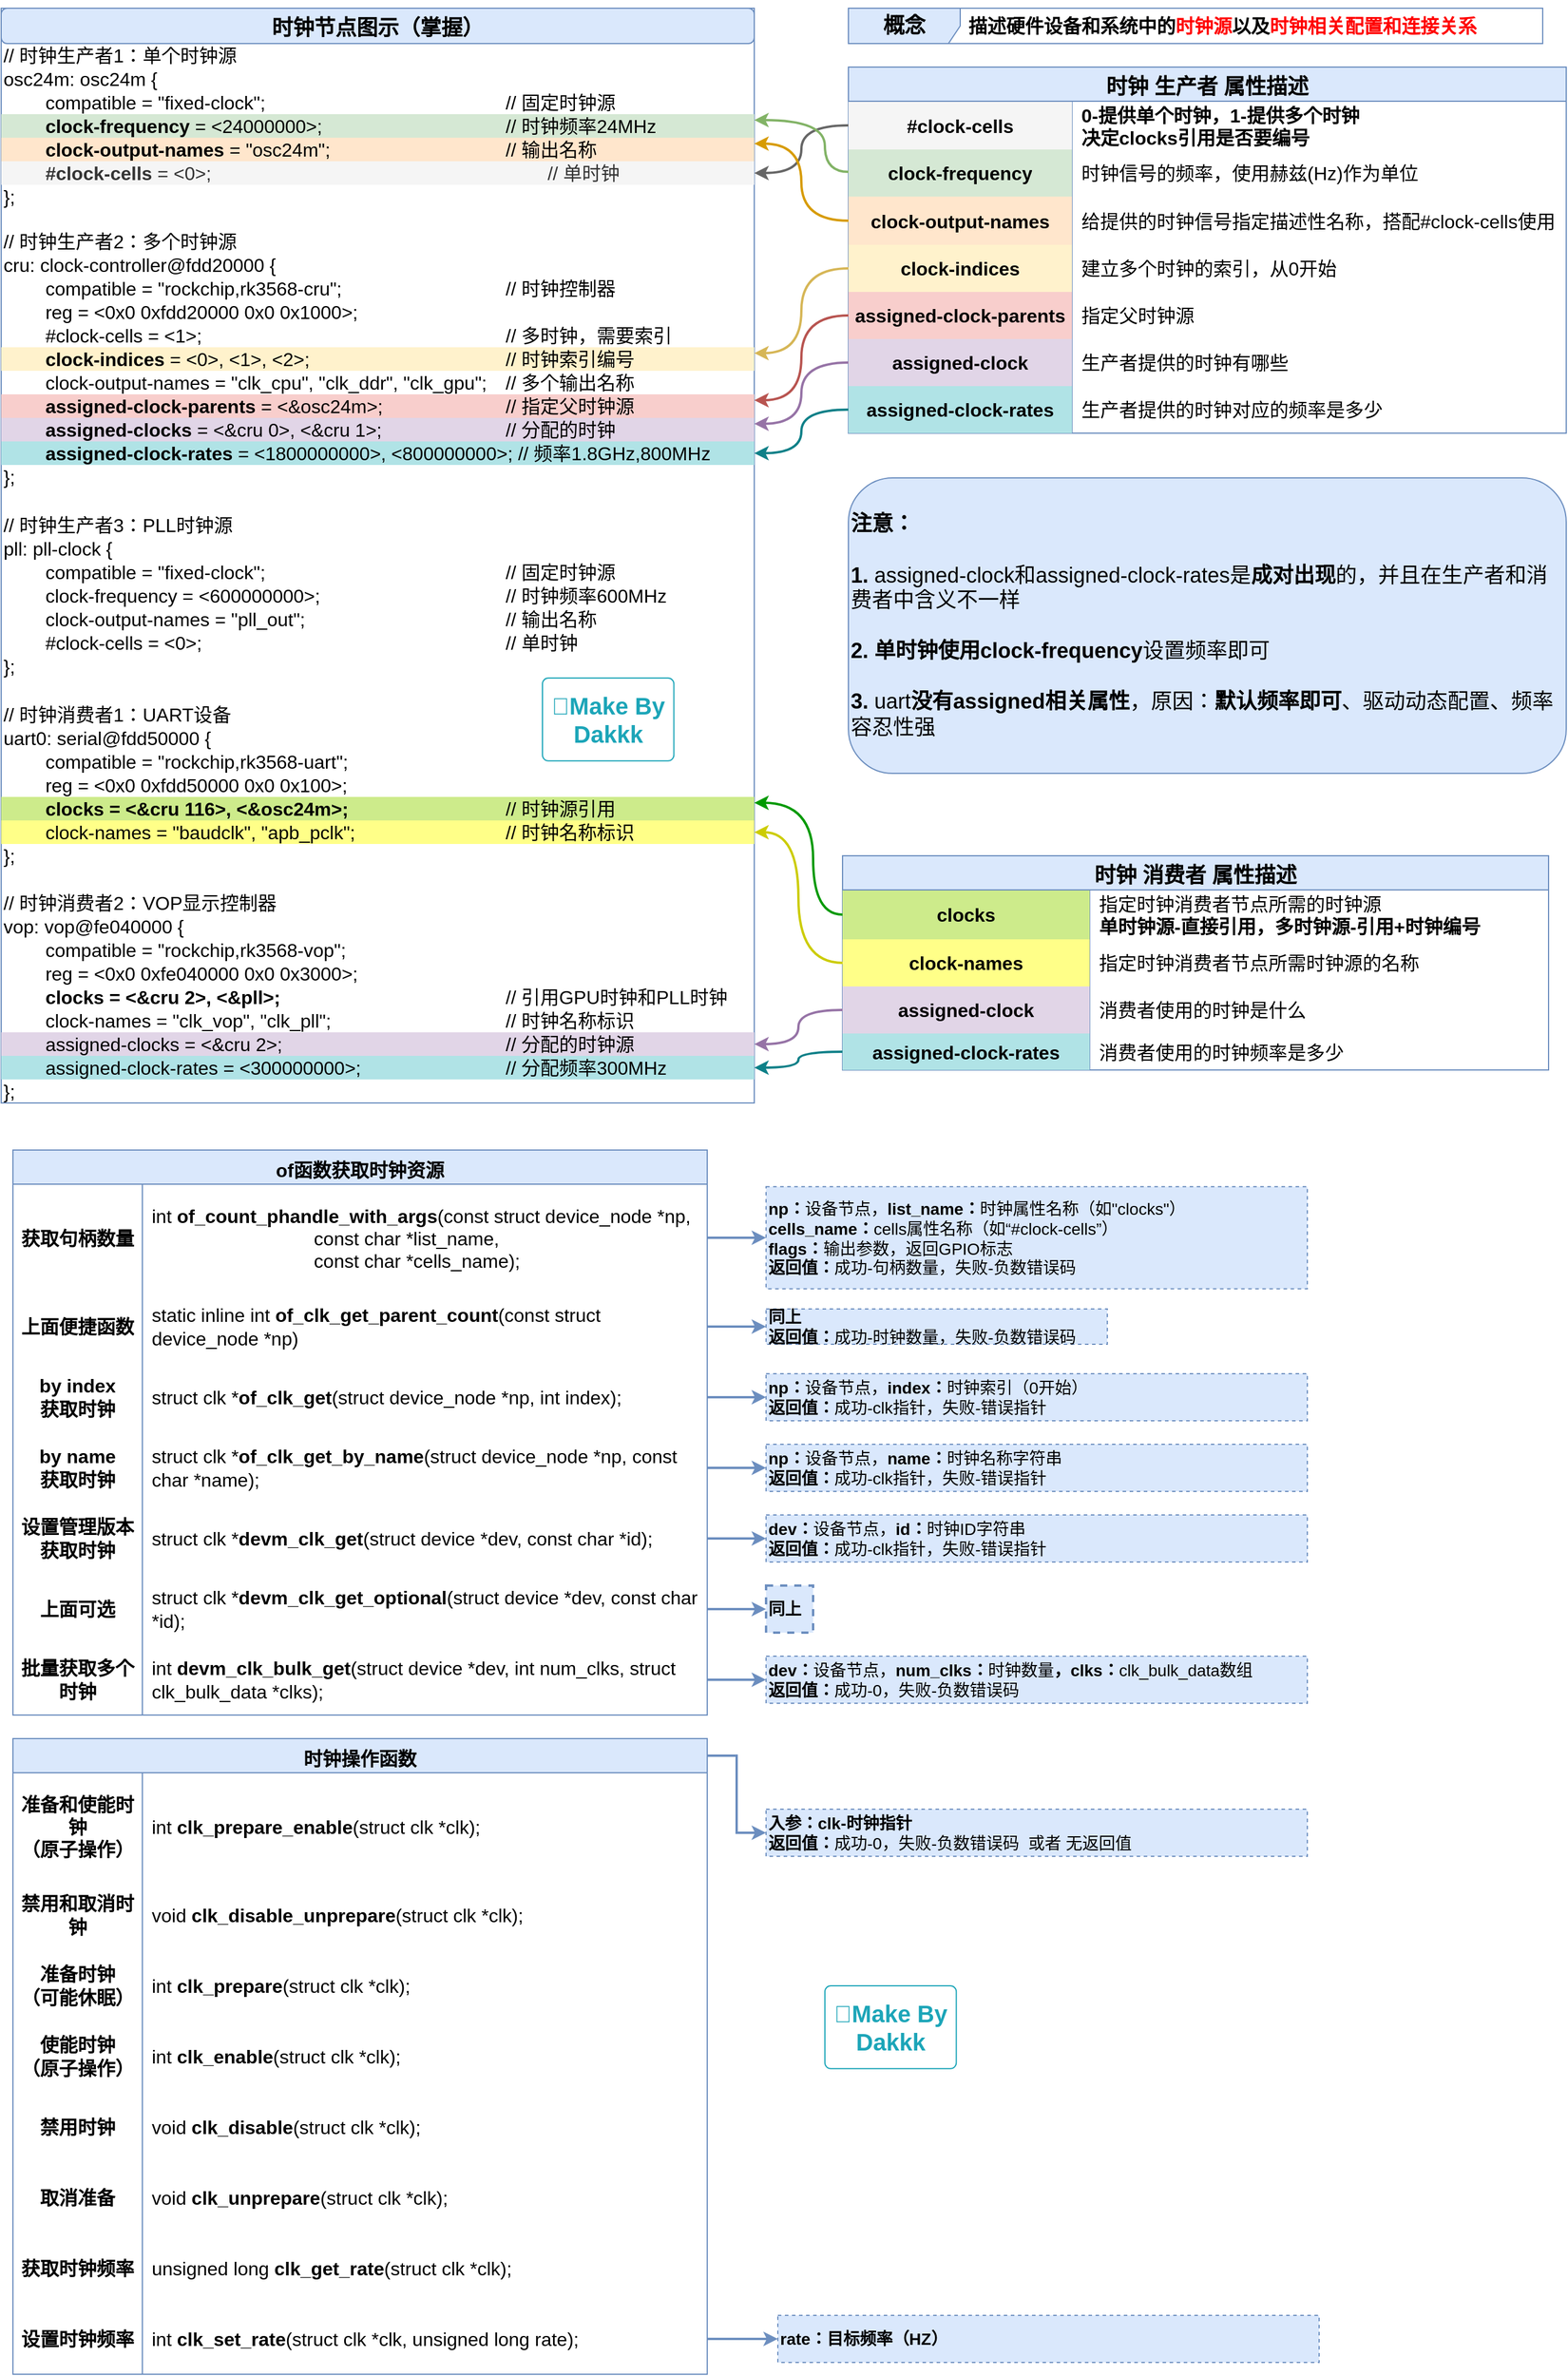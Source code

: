 <mxfile version="27.0.9">
  <diagram name="第 1 页" id="GIGIkH4q3lXyd6JlszPY">
    <mxGraphModel dx="3756" dy="2184" grid="1" gridSize="10" guides="1" tooltips="1" connect="1" arrows="1" fold="1" page="1" pageScale="1" pageWidth="1169" pageHeight="1654" math="0" shadow="0">
      <root>
        <mxCell id="0" />
        <mxCell id="1" parent="0" />
        <mxCell id="j1z7r6bg39GeYNTvLI-P-1" value="" style="rounded=0;whiteSpace=wrap;html=1;fillColor=none;strokeColor=#6c8ebf;" parent="1" vertex="1">
          <mxGeometry x="340" y="270" width="640" height="930" as="geometry" />
        </mxCell>
        <mxCell id="j1z7r6bg39GeYNTvLI-P-2" value="&lt;div style=&quot;line-height: 10%;&quot;&gt;&lt;h1 style=&quot;line-height: 10%;&quot;&gt;&lt;font&gt;&lt;span style=&quot;font-size: 18px; line-height: 10%;&quot;&gt;时钟节点图示（掌握）&lt;/span&gt;&lt;/font&gt;&lt;/h1&gt;&lt;/div&gt;" style="html=1;shadow=0;dashed=0;shape=mxgraph.bootstrap.rrect;rSize=5;strokeColor=#6c8ebf;strokeWidth=1;fillColor=#dae8fc;whiteSpace=wrap;align=center;verticalAlign=middle;spacingLeft=0;fontStyle=1;fontSize=14;spacing=5;" parent="1" vertex="1">
          <mxGeometry x="340" y="270" width="640" height="30" as="geometry" />
        </mxCell>
        <mxCell id="j1z7r6bg39GeYNTvLI-P-3" value="&lt;span style=&quot;font-size: 16px;&quot;&gt;// 时钟生产者1：单个时钟源&lt;/span&gt;" style="text;html=1;align=left;verticalAlign=middle;whiteSpace=wrap;rounded=0;dashed=1;fontSize=14;strokeColor=none;" parent="1" vertex="1">
          <mxGeometry x="340" y="300" width="640" height="20" as="geometry" />
        </mxCell>
        <mxCell id="j1z7r6bg39GeYNTvLI-P-4" value="&lt;font style=&quot;font-size: 16px;&quot;&gt;&lt;span style=&quot;white-space: pre;&quot;&gt;&#x9;&lt;/span&gt;&lt;b&gt;clock-frequency&lt;/b&gt; = &amp;lt;24000000&amp;gt;; &lt;span style=&quot;white-space: pre;&quot;&gt;&#x9;&lt;/span&gt;&lt;span style=&quot;white-space: pre;&quot;&gt;&#x9;&lt;/span&gt;&lt;span style=&quot;white-space: pre;&quot;&gt;&#x9;&lt;/span&gt;&lt;span style=&quot;white-space: pre;&quot;&gt;&#x9;&lt;/span&gt;&lt;span style=&quot;white-space: pre;&quot;&gt;&#x9;&lt;/span&gt;// 时钟频率24MHz&lt;/font&gt;" style="text;html=1;align=left;verticalAlign=middle;whiteSpace=wrap;rounded=0;dashed=1;fontSize=14;fillColor=#d5e8d4;strokeColor=none;" parent="1" vertex="1">
          <mxGeometry x="340" y="360" width="640" height="20" as="geometry" />
        </mxCell>
        <mxCell id="j1z7r6bg39GeYNTvLI-P-5" value="&lt;span style=&quot;font-size: 16px;&quot;&gt;&lt;span style=&quot;white-space: pre;&quot;&gt;&#x9;&lt;/span&gt;&lt;b&gt;clock-output-names&lt;/b&gt; = &quot;osc24m&quot;;&lt;span style=&quot;white-space: pre;&quot;&gt;&#x9;&lt;/span&gt;&lt;span style=&quot;white-space: pre;&quot;&gt;&#x9;&lt;/span&gt;&lt;span style=&quot;white-space: pre;&quot;&gt;&#x9;&lt;/span&gt;&lt;span style=&quot;white-space: pre;&quot;&gt;&#x9;&lt;/span&gt;&lt;span style=&quot;white-space: pre;&quot;&gt;&#x9;&lt;/span&gt;// 输出名称&lt;/span&gt;" style="text;html=1;align=left;verticalAlign=middle;whiteSpace=wrap;rounded=0;dashed=1;fontSize=14;fillColor=#ffe6cc;strokeColor=none;" parent="1" vertex="1">
          <mxGeometry x="340" y="380" width="640" height="20" as="geometry" />
        </mxCell>
        <mxCell id="j1z7r6bg39GeYNTvLI-P-6" value="&lt;span style=&quot;font-size: 16px;&quot;&gt;};&lt;/span&gt;" style="text;html=1;align=left;verticalAlign=middle;whiteSpace=wrap;rounded=0;dashed=1;fontSize=14;fillColor=none;strokeColor=none;" parent="1" vertex="1">
          <mxGeometry x="340" y="420" width="640" height="20" as="geometry" />
        </mxCell>
        <mxCell id="j1z7r6bg39GeYNTvLI-P-7" value="" style="shape=table;startSize=0;container=1;collapsible=0;childLayout=tableLayout;fixedRows=1;rowLines=0;fontStyle=0;strokeColor=#6c8ebf;fontSize=16;fillColor=none;" parent="1" vertex="1">
          <mxGeometry x="1055" y="1019" width="600" height="153" as="geometry" />
        </mxCell>
        <mxCell id="j1z7r6bg39GeYNTvLI-P-8" value="" style="shape=tableRow;horizontal=0;startSize=0;swimlaneHead=0;swimlaneBody=0;top=0;left=0;bottom=0;right=0;collapsible=0;dropTarget=0;fillColor=none;points=[[0,0.5],[1,0.5]];portConstraint=eastwest;strokeColor=inherit;fontSize=16;" parent="j1z7r6bg39GeYNTvLI-P-7" vertex="1">
          <mxGeometry width="600" height="42" as="geometry" />
        </mxCell>
        <mxCell id="j1z7r6bg39GeYNTvLI-P-9" value="&lt;b&gt;&lt;font style=&quot;color: light-dark(rgb(0, 0, 0), rgb(255, 255, 255));&quot;&gt;clocks&lt;/font&gt;&lt;/b&gt;" style="shape=partialRectangle;html=1;whiteSpace=wrap;connectable=0;fillColor=#cdeb8b;top=0;left=0;bottom=0;right=0;overflow=hidden;pointerEvents=1;strokeColor=#36393d;fontSize=16;" parent="j1z7r6bg39GeYNTvLI-P-8" vertex="1">
          <mxGeometry width="210" height="42" as="geometry">
            <mxRectangle width="210" height="42" as="alternateBounds" />
          </mxGeometry>
        </mxCell>
        <mxCell id="j1z7r6bg39GeYNTvLI-P-10" value="指定时钟消费者节点所需的时钟源&lt;br&gt;&lt;b&gt;单时钟源-直接引用，多时钟源-引用+时钟编号&lt;/b&gt;" style="shape=partialRectangle;html=1;whiteSpace=wrap;connectable=0;fillColor=none;top=0;left=0;bottom=0;right=0;align=left;spacingLeft=6;overflow=hidden;strokeColor=inherit;fontSize=16;" parent="j1z7r6bg39GeYNTvLI-P-8" vertex="1">
          <mxGeometry x="210" width="390" height="42" as="geometry">
            <mxRectangle width="390" height="42" as="alternateBounds" />
          </mxGeometry>
        </mxCell>
        <mxCell id="j1z7r6bg39GeYNTvLI-P-11" value="" style="shape=tableRow;horizontal=0;startSize=0;swimlaneHead=0;swimlaneBody=0;top=0;left=0;bottom=0;right=0;collapsible=0;dropTarget=0;fillColor=none;points=[[0,0.5],[1,0.5]];portConstraint=eastwest;strokeColor=inherit;fontSize=16;" parent="j1z7r6bg39GeYNTvLI-P-7" vertex="1">
          <mxGeometry y="42" width="600" height="40" as="geometry" />
        </mxCell>
        <mxCell id="j1z7r6bg39GeYNTvLI-P-12" value="&lt;b&gt;&lt;font style=&quot;color: light-dark(rgb(0, 0, 0), rgb(255, 255, 255));&quot;&gt;clock-names&lt;/font&gt;&lt;/b&gt;" style="shape=partialRectangle;html=1;whiteSpace=wrap;connectable=0;fillColor=#ffff88;top=0;left=0;bottom=0;right=0;overflow=hidden;pointerEvents=1;strokeColor=#36393d;fontSize=16;" parent="j1z7r6bg39GeYNTvLI-P-11" vertex="1">
          <mxGeometry width="210" height="40" as="geometry">
            <mxRectangle width="210" height="40" as="alternateBounds" />
          </mxGeometry>
        </mxCell>
        <mxCell id="j1z7r6bg39GeYNTvLI-P-13" value="指定时钟消费者节点所需时钟源的名称" style="shape=partialRectangle;html=1;whiteSpace=wrap;connectable=0;fillColor=none;top=0;left=0;bottom=0;right=0;align=left;spacingLeft=6;overflow=hidden;strokeColor=inherit;fontSize=16;" parent="j1z7r6bg39GeYNTvLI-P-11" vertex="1">
          <mxGeometry x="210" width="390" height="40" as="geometry">
            <mxRectangle width="390" height="40" as="alternateBounds" />
          </mxGeometry>
        </mxCell>
        <mxCell id="j1z7r6bg39GeYNTvLI-P-14" value="" style="shape=tableRow;horizontal=0;startSize=0;swimlaneHead=0;swimlaneBody=0;top=0;left=0;bottom=0;right=0;collapsible=0;dropTarget=0;fillColor=none;points=[[0,0.5],[1,0.5]];portConstraint=eastwest;strokeColor=inherit;fontSize=16;" parent="j1z7r6bg39GeYNTvLI-P-7" vertex="1">
          <mxGeometry y="82" width="600" height="40" as="geometry" />
        </mxCell>
        <mxCell id="j1z7r6bg39GeYNTvLI-P-15" value="&lt;b&gt;assigned-clock&lt;/b&gt;" style="shape=partialRectangle;html=1;whiteSpace=wrap;connectable=0;fillColor=#e1d5e7;top=0;left=0;bottom=0;right=0;overflow=hidden;pointerEvents=1;strokeColor=#9673a6;fontSize=16;" parent="j1z7r6bg39GeYNTvLI-P-14" vertex="1">
          <mxGeometry width="210" height="40" as="geometry">
            <mxRectangle width="210" height="40" as="alternateBounds" />
          </mxGeometry>
        </mxCell>
        <mxCell id="j1z7r6bg39GeYNTvLI-P-16" value="消费者使用的时钟是什么" style="shape=partialRectangle;html=1;whiteSpace=wrap;connectable=0;fillColor=none;top=0;left=0;bottom=0;right=0;align=left;spacingLeft=6;overflow=hidden;strokeColor=inherit;fontSize=16;" parent="j1z7r6bg39GeYNTvLI-P-14" vertex="1">
          <mxGeometry x="210" width="390" height="40" as="geometry">
            <mxRectangle width="390" height="40" as="alternateBounds" />
          </mxGeometry>
        </mxCell>
        <mxCell id="j1z7r6bg39GeYNTvLI-P-17" value="" style="shape=tableRow;horizontal=0;startSize=0;swimlaneHead=0;swimlaneBody=0;top=0;left=0;bottom=0;right=0;collapsible=0;dropTarget=0;fillColor=none;points=[[0,0.5],[1,0.5]];portConstraint=eastwest;strokeColor=inherit;fontSize=16;" parent="j1z7r6bg39GeYNTvLI-P-7" vertex="1">
          <mxGeometry y="122" width="600" height="31" as="geometry" />
        </mxCell>
        <mxCell id="j1z7r6bg39GeYNTvLI-P-18" value="&lt;b&gt;assigned-clock-rates&lt;/b&gt;" style="shape=partialRectangle;html=1;whiteSpace=wrap;connectable=0;fillColor=#b0e3e6;top=0;left=0;bottom=0;right=0;overflow=hidden;pointerEvents=1;strokeColor=#0e8088;fontSize=16;" parent="j1z7r6bg39GeYNTvLI-P-17" vertex="1">
          <mxGeometry width="210" height="31" as="geometry">
            <mxRectangle width="210" height="31" as="alternateBounds" />
          </mxGeometry>
        </mxCell>
        <mxCell id="j1z7r6bg39GeYNTvLI-P-19" value="消费者使用的时钟频率是多少" style="shape=partialRectangle;html=1;whiteSpace=wrap;connectable=0;fillColor=none;top=0;left=0;bottom=0;right=0;align=left;spacingLeft=6;overflow=hidden;strokeColor=inherit;fontSize=16;" parent="j1z7r6bg39GeYNTvLI-P-17" vertex="1">
          <mxGeometry x="210" width="390" height="31" as="geometry">
            <mxRectangle width="390" height="31" as="alternateBounds" />
          </mxGeometry>
        </mxCell>
        <mxCell id="j1z7r6bg39GeYNTvLI-P-20" value="&lt;h1&gt;&lt;font style=&quot;&quot;&gt;&lt;font style=&quot;font-size: 18px;&quot;&gt;时钟 消费者 属性描述&lt;/font&gt;&lt;br&gt;&lt;/font&gt;&lt;/h1&gt;" style="rounded=0;whiteSpace=wrap;html=1;fillColor=#dae8fc;strokeColor=#6c8ebf;" parent="1" vertex="1">
          <mxGeometry x="1055" y="990" width="600" height="29" as="geometry" />
        </mxCell>
        <mxCell id="j1z7r6bg39GeYNTvLI-P-21" value="&lt;span style=&quot;font-size: 16px;&quot;&gt;osc24m: osc24m {&lt;/span&gt;" style="text;html=1;align=left;verticalAlign=middle;whiteSpace=wrap;rounded=0;dashed=1;fontSize=14;fillColor=none;strokeColor=none;" parent="1" vertex="1">
          <mxGeometry x="340" y="320" width="640" height="20" as="geometry" />
        </mxCell>
        <mxCell id="j1z7r6bg39GeYNTvLI-P-22" value="&lt;span style=&quot;font-size: 16px;&quot;&gt;&lt;span style=&quot;white-space: pre;&quot;&gt;&#x9;&lt;/span&gt;&lt;b&gt;#clock-cells&lt;/b&gt; = &amp;lt;0&amp;gt;; &lt;span style=&quot;white-space: pre;&quot;&gt;&#x9;&lt;/span&gt;&lt;span style=&quot;white-space: pre;&quot;&gt;&#x9;&lt;/span&gt;&lt;span style=&quot;white-space: pre;&quot;&gt;&#x9;&lt;/span&gt;&lt;span style=&quot;white-space: pre;&quot;&gt;&#x9;&lt;/span&gt;&lt;span style=&quot;white-space: pre;&quot;&gt;&#x9;&lt;/span&gt;&lt;span style=&quot;white-space: pre;&quot;&gt;&#x9;&lt;/span&gt;&lt;span style=&quot;white-space: pre;&quot;&gt;&#x9;&lt;/span&gt;&lt;span style=&quot;white-space: pre;&quot;&gt;&#x9;&lt;/span&gt;// 单时钟&lt;/span&gt;" style="text;html=1;align=left;verticalAlign=middle;whiteSpace=wrap;rounded=0;dashed=1;fontSize=14;fillColor=#f5f5f5;strokeColor=none;fontColor=#333333;" parent="1" vertex="1">
          <mxGeometry x="340" y="400" width="640" height="20" as="geometry" />
        </mxCell>
        <mxCell id="j1z7r6bg39GeYNTvLI-P-23" value="" style="shape=table;startSize=0;container=1;collapsible=0;childLayout=tableLayout;fixedRows=1;rowLines=0;fontStyle=0;strokeColor=#6c8ebf;fontSize=16;fillColor=none;" parent="1" vertex="1">
          <mxGeometry x="1060" y="349" width="610" height="282" as="geometry" />
        </mxCell>
        <mxCell id="j1z7r6bg39GeYNTvLI-P-24" value="" style="shape=tableRow;horizontal=0;startSize=0;swimlaneHead=0;swimlaneBody=0;top=0;left=0;bottom=0;right=0;collapsible=0;dropTarget=0;fillColor=none;points=[[0,0.5],[1,0.5]];portConstraint=eastwest;strokeColor=inherit;fontSize=16;" parent="j1z7r6bg39GeYNTvLI-P-23" vertex="1">
          <mxGeometry width="610" height="41" as="geometry" />
        </mxCell>
        <mxCell id="j1z7r6bg39GeYNTvLI-P-25" value="&lt;b&gt;&lt;font style=&quot;color: light-dark(rgb(0, 0, 0), rgb(255, 255, 255));&quot;&gt;#clock-cells&lt;/font&gt;&lt;/b&gt;" style="shape=partialRectangle;html=1;whiteSpace=wrap;connectable=0;fillColor=#f5f5f5;top=0;left=0;bottom=0;right=0;overflow=hidden;pointerEvents=1;strokeColor=#666666;fontSize=16;fontColor=#333333;" parent="j1z7r6bg39GeYNTvLI-P-24" vertex="1">
          <mxGeometry width="190" height="41" as="geometry">
            <mxRectangle width="190" height="41" as="alternateBounds" />
          </mxGeometry>
        </mxCell>
        <mxCell id="j1z7r6bg39GeYNTvLI-P-26" value="&lt;b&gt;0-提供单个时钟，1-提供多个时钟&lt;br&gt;决定clocks引用是否要编号&lt;/b&gt;" style="shape=partialRectangle;html=1;whiteSpace=wrap;connectable=0;fillColor=none;top=0;left=0;bottom=0;right=0;align=left;spacingLeft=6;overflow=hidden;strokeColor=inherit;fontSize=16;" parent="j1z7r6bg39GeYNTvLI-P-24" vertex="1">
          <mxGeometry x="190" width="420" height="41" as="geometry">
            <mxRectangle width="420" height="41" as="alternateBounds" />
          </mxGeometry>
        </mxCell>
        <mxCell id="j1z7r6bg39GeYNTvLI-P-27" value="" style="shape=tableRow;horizontal=0;startSize=0;swimlaneHead=0;swimlaneBody=0;top=0;left=0;bottom=0;right=0;collapsible=0;dropTarget=0;fillColor=none;points=[[0,0.5],[1,0.5]];portConstraint=eastwest;strokeColor=inherit;fontSize=16;" parent="j1z7r6bg39GeYNTvLI-P-23" vertex="1">
          <mxGeometry y="41" width="610" height="40" as="geometry" />
        </mxCell>
        <mxCell id="j1z7r6bg39GeYNTvLI-P-28" value="&lt;b&gt;clock-frequency&lt;/b&gt;" style="shape=partialRectangle;html=1;whiteSpace=wrap;connectable=0;fillColor=#d5e8d4;top=0;left=0;bottom=0;right=0;overflow=hidden;pointerEvents=1;strokeColor=#82b366;fontSize=16;" parent="j1z7r6bg39GeYNTvLI-P-27" vertex="1">
          <mxGeometry width="190" height="40" as="geometry">
            <mxRectangle width="190" height="40" as="alternateBounds" />
          </mxGeometry>
        </mxCell>
        <mxCell id="j1z7r6bg39GeYNTvLI-P-29" value="时钟信号的频率，使用赫兹(Hz)作为单位" style="shape=partialRectangle;html=1;whiteSpace=wrap;connectable=0;fillColor=none;top=0;left=0;bottom=0;right=0;align=left;spacingLeft=6;overflow=hidden;strokeColor=inherit;fontSize=16;" parent="j1z7r6bg39GeYNTvLI-P-27" vertex="1">
          <mxGeometry x="190" width="420" height="40" as="geometry">
            <mxRectangle width="420" height="40" as="alternateBounds" />
          </mxGeometry>
        </mxCell>
        <mxCell id="j1z7r6bg39GeYNTvLI-P-30" value="" style="shape=tableRow;horizontal=0;startSize=0;swimlaneHead=0;swimlaneBody=0;top=0;left=0;bottom=0;right=0;collapsible=0;dropTarget=0;fillColor=none;points=[[0,0.5],[1,0.5]];portConstraint=eastwest;strokeColor=inherit;fontSize=16;" parent="j1z7r6bg39GeYNTvLI-P-23" vertex="1">
          <mxGeometry y="81" width="610" height="41" as="geometry" />
        </mxCell>
        <mxCell id="j1z7r6bg39GeYNTvLI-P-31" value="&lt;b&gt;clock-output-names&lt;/b&gt;" style="shape=partialRectangle;html=1;whiteSpace=wrap;connectable=0;fillColor=#ffe6cc;top=0;left=0;bottom=0;right=0;overflow=hidden;pointerEvents=1;strokeColor=#d79b00;fontSize=16;" parent="j1z7r6bg39GeYNTvLI-P-30" vertex="1">
          <mxGeometry width="190" height="41" as="geometry">
            <mxRectangle width="190" height="41" as="alternateBounds" />
          </mxGeometry>
        </mxCell>
        <mxCell id="j1z7r6bg39GeYNTvLI-P-32" value="给提供的时钟信号指定描述性名称，搭配#clock-cells使用" style="shape=partialRectangle;html=1;whiteSpace=wrap;connectable=0;fillColor=none;top=0;left=0;bottom=0;right=0;align=left;spacingLeft=6;overflow=hidden;strokeColor=inherit;fontSize=16;" parent="j1z7r6bg39GeYNTvLI-P-30" vertex="1">
          <mxGeometry x="190" width="420" height="41" as="geometry">
            <mxRectangle width="420" height="41" as="alternateBounds" />
          </mxGeometry>
        </mxCell>
        <mxCell id="j1z7r6bg39GeYNTvLI-P-33" value="" style="shape=tableRow;horizontal=0;startSize=0;swimlaneHead=0;swimlaneBody=0;top=0;left=0;bottom=0;right=0;collapsible=0;dropTarget=0;fillColor=none;points=[[0,0.5],[1,0.5]];portConstraint=eastwest;strokeColor=inherit;fontSize=16;" parent="j1z7r6bg39GeYNTvLI-P-23" vertex="1">
          <mxGeometry y="122" width="610" height="40" as="geometry" />
        </mxCell>
        <mxCell id="j1z7r6bg39GeYNTvLI-P-34" value="&lt;b&gt;clock-indices&lt;/b&gt;" style="shape=partialRectangle;html=1;whiteSpace=wrap;connectable=0;fillColor=#fff2cc;top=0;left=0;bottom=0;right=0;overflow=hidden;pointerEvents=1;strokeColor=#d6b656;fontSize=16;" parent="j1z7r6bg39GeYNTvLI-P-33" vertex="1">
          <mxGeometry width="190" height="40" as="geometry">
            <mxRectangle width="190" height="40" as="alternateBounds" />
          </mxGeometry>
        </mxCell>
        <mxCell id="j1z7r6bg39GeYNTvLI-P-35" value="建立多个时钟的索引，从0开始" style="shape=partialRectangle;html=1;whiteSpace=wrap;connectable=0;fillColor=none;top=0;left=0;bottom=0;right=0;align=left;spacingLeft=6;overflow=hidden;strokeColor=inherit;fontSize=16;" parent="j1z7r6bg39GeYNTvLI-P-33" vertex="1">
          <mxGeometry x="190" width="420" height="40" as="geometry">
            <mxRectangle width="420" height="40" as="alternateBounds" />
          </mxGeometry>
        </mxCell>
        <mxCell id="j1z7r6bg39GeYNTvLI-P-36" value="" style="shape=tableRow;horizontal=0;startSize=0;swimlaneHead=0;swimlaneBody=0;top=0;left=0;bottom=0;right=0;collapsible=0;dropTarget=0;fillColor=none;points=[[0,0.5],[1,0.5]];portConstraint=eastwest;strokeColor=inherit;fontSize=16;" parent="j1z7r6bg39GeYNTvLI-P-23" vertex="1">
          <mxGeometry y="162" width="610" height="40" as="geometry" />
        </mxCell>
        <mxCell id="j1z7r6bg39GeYNTvLI-P-37" value="&lt;b&gt;assigned-clock-parents&lt;/b&gt;" style="shape=partialRectangle;html=1;whiteSpace=wrap;connectable=0;fillColor=#f8cecc;top=0;left=0;bottom=0;right=0;overflow=hidden;pointerEvents=1;strokeColor=#b85450;fontSize=16;" parent="j1z7r6bg39GeYNTvLI-P-36" vertex="1">
          <mxGeometry width="190" height="40" as="geometry">
            <mxRectangle width="190" height="40" as="alternateBounds" />
          </mxGeometry>
        </mxCell>
        <mxCell id="j1z7r6bg39GeYNTvLI-P-38" value="指定父时钟源" style="shape=partialRectangle;html=1;whiteSpace=wrap;connectable=0;fillColor=none;top=0;left=0;bottom=0;right=0;align=left;spacingLeft=6;overflow=hidden;strokeColor=inherit;fontSize=16;" parent="j1z7r6bg39GeYNTvLI-P-36" vertex="1">
          <mxGeometry x="190" width="420" height="40" as="geometry">
            <mxRectangle width="420" height="40" as="alternateBounds" />
          </mxGeometry>
        </mxCell>
        <mxCell id="j1z7r6bg39GeYNTvLI-P-39" value="" style="shape=tableRow;horizontal=0;startSize=0;swimlaneHead=0;swimlaneBody=0;top=0;left=0;bottom=0;right=0;collapsible=0;dropTarget=0;fillColor=none;points=[[0,0.5],[1,0.5]];portConstraint=eastwest;strokeColor=inherit;fontSize=16;" parent="j1z7r6bg39GeYNTvLI-P-23" vertex="1">
          <mxGeometry y="202" width="610" height="40" as="geometry" />
        </mxCell>
        <mxCell id="j1z7r6bg39GeYNTvLI-P-40" value="&lt;b&gt;assigned-clock&lt;/b&gt;" style="shape=partialRectangle;html=1;whiteSpace=wrap;connectable=0;fillColor=#e1d5e7;top=0;left=0;bottom=0;right=0;overflow=hidden;pointerEvents=1;strokeColor=#9673a6;fontSize=16;" parent="j1z7r6bg39GeYNTvLI-P-39" vertex="1">
          <mxGeometry width="190" height="40" as="geometry">
            <mxRectangle width="190" height="40" as="alternateBounds" />
          </mxGeometry>
        </mxCell>
        <mxCell id="j1z7r6bg39GeYNTvLI-P-41" value="生产者提供的时钟有哪些" style="shape=partialRectangle;html=1;whiteSpace=wrap;connectable=0;fillColor=none;top=0;left=0;bottom=0;right=0;align=left;spacingLeft=6;overflow=hidden;strokeColor=inherit;fontSize=16;" parent="j1z7r6bg39GeYNTvLI-P-39" vertex="1">
          <mxGeometry x="190" width="420" height="40" as="geometry">
            <mxRectangle width="420" height="40" as="alternateBounds" />
          </mxGeometry>
        </mxCell>
        <mxCell id="j1z7r6bg39GeYNTvLI-P-42" value="" style="shape=tableRow;horizontal=0;startSize=0;swimlaneHead=0;swimlaneBody=0;top=0;left=0;bottom=0;right=0;collapsible=0;dropTarget=0;fillColor=none;points=[[0,0.5],[1,0.5]];portConstraint=eastwest;strokeColor=inherit;fontSize=16;" parent="j1z7r6bg39GeYNTvLI-P-23" vertex="1">
          <mxGeometry y="242" width="610" height="40" as="geometry" />
        </mxCell>
        <mxCell id="j1z7r6bg39GeYNTvLI-P-43" value="&lt;b&gt;assigned-clock-rates&lt;/b&gt;" style="shape=partialRectangle;html=1;whiteSpace=wrap;connectable=0;fillColor=#b0e3e6;top=0;left=0;bottom=0;right=0;overflow=hidden;pointerEvents=1;strokeColor=#0e8088;fontSize=16;" parent="j1z7r6bg39GeYNTvLI-P-42" vertex="1">
          <mxGeometry width="190" height="40" as="geometry">
            <mxRectangle width="190" height="40" as="alternateBounds" />
          </mxGeometry>
        </mxCell>
        <mxCell id="j1z7r6bg39GeYNTvLI-P-44" value="生产者提供的时钟对应的频率是多少" style="shape=partialRectangle;html=1;whiteSpace=wrap;connectable=0;fillColor=none;top=0;left=0;bottom=0;right=0;align=left;spacingLeft=6;overflow=hidden;strokeColor=inherit;fontSize=16;" parent="j1z7r6bg39GeYNTvLI-P-42" vertex="1">
          <mxGeometry x="190" width="420" height="40" as="geometry">
            <mxRectangle width="420" height="40" as="alternateBounds" />
          </mxGeometry>
        </mxCell>
        <mxCell id="j1z7r6bg39GeYNTvLI-P-45" value="&lt;h1&gt;&lt;font style=&quot;&quot;&gt;&lt;font style=&quot;font-size: 18px;&quot;&gt;时钟 生产者 属性描述&lt;/font&gt;&lt;br&gt;&lt;/font&gt;&lt;/h1&gt;" style="rounded=0;whiteSpace=wrap;html=1;fillColor=#dae8fc;strokeColor=#6c8ebf;" parent="1" vertex="1">
          <mxGeometry x="1060" y="320" width="610" height="29" as="geometry" />
        </mxCell>
        <mxCell id="j1z7r6bg39GeYNTvLI-P-46" value="&lt;font style=&quot;font-size: 18px;&quot;&gt;&lt;b&gt;概念&lt;/b&gt;&lt;/font&gt;" style="shape=umlFrame;whiteSpace=wrap;html=1;pointerEvents=0;recursiveResize=0;container=1;collapsible=0;width=95;fillColor=#dae8fc;strokeColor=#6c8ebf;height=30;" parent="1" vertex="1">
          <mxGeometry x="1060" y="270" width="590" height="30" as="geometry" />
        </mxCell>
        <mxCell id="j1z7r6bg39GeYNTvLI-P-47" value="&lt;b&gt;&lt;font style=&quot;font-size: 16px;&quot;&gt;描述硬件设备和系统中的&lt;font style=&quot;color: light-dark(rgb(255, 0, 0), rgb(255, 255, 255));&quot;&gt;时钟源&lt;/font&gt;以及&lt;font style=&quot;color: light-dark(rgb(255, 0, 0), rgb(255, 255, 255));&quot;&gt;时钟相关配置和连接关系&lt;/font&gt;&lt;/font&gt;&lt;/b&gt;" style="text;html=1;align=left;verticalAlign=middle;whiteSpace=wrap;rounded=0;fillColor=none;strokeColor=none;dashed=1;fontSize=14;" parent="j1z7r6bg39GeYNTvLI-P-46" vertex="1">
          <mxGeometry x="100" width="490" height="30" as="geometry" />
        </mxCell>
        <mxCell id="j1z7r6bg39GeYNTvLI-P-48" value="&lt;span style=&quot;font-size: 16px;&quot;&gt;&lt;span style=&quot;white-space: pre;&quot;&gt;&#x9;&lt;/span&gt;compatible = &quot;fixed-clock&quot;;&amp;nbsp; &amp;nbsp; &amp;nbsp; &amp;nbsp; &amp;nbsp; &amp;nbsp; &amp;nbsp; &amp;nbsp; &amp;nbsp; &amp;nbsp; &amp;nbsp; &amp;nbsp;&lt;span style=&quot;white-space: pre;&quot;&gt;&#x9;&lt;/span&gt;&lt;span style=&quot;white-space: pre;&quot;&gt;&#x9;&lt;/span&gt;&lt;span style=&quot;white-space: pre;&quot;&gt;&#x9;&lt;/span&gt;// 固定时钟源&lt;/span&gt;" style="text;html=1;align=left;verticalAlign=middle;whiteSpace=wrap;rounded=0;dashed=1;fontSize=14;fillColor=none;strokeColor=none;" parent="1" vertex="1">
          <mxGeometry x="340" y="340" width="640" height="20" as="geometry" />
        </mxCell>
        <mxCell id="j1z7r6bg39GeYNTvLI-P-49" value="&lt;span style=&quot;font-size: 16px;&quot;&gt;// 时钟生产者2：多个时钟源&lt;/span&gt;" style="text;html=1;align=left;verticalAlign=middle;whiteSpace=wrap;rounded=0;dashed=1;fontSize=14;strokeColor=none;" parent="1" vertex="1">
          <mxGeometry x="340" y="458" width="640" height="20" as="geometry" />
        </mxCell>
        <mxCell id="j1z7r6bg39GeYNTvLI-P-50" value="&lt;span style=&quot;font-size: 16px;&quot;&gt;&lt;span style=&quot;white-space: pre;&quot;&gt;&#x9;&lt;/span&gt;reg = &amp;lt;0x0 0xfdd20000 0x0 0x1000&amp;gt;;&lt;/span&gt;" style="text;html=1;align=left;verticalAlign=middle;whiteSpace=wrap;rounded=0;dashed=1;fontSize=14;fillColor=none;strokeColor=none;" parent="1" vertex="1">
          <mxGeometry x="340" y="518" width="640" height="20" as="geometry" />
        </mxCell>
        <mxCell id="j1z7r6bg39GeYNTvLI-P-51" value="&lt;span style=&quot;font-size: 16px;&quot;&gt;};&lt;/span&gt;" style="text;html=1;align=left;verticalAlign=middle;whiteSpace=wrap;rounded=0;dashed=1;fontSize=14;fillColor=none;strokeColor=none;" parent="1" vertex="1">
          <mxGeometry x="340" y="658" width="640" height="20" as="geometry" />
        </mxCell>
        <mxCell id="j1z7r6bg39GeYNTvLI-P-52" value="&lt;span style=&quot;font-size: 16px;&quot;&gt;cru: clock-controller@fdd20000&amp;nbsp;{&lt;/span&gt;" style="text;html=1;align=left;verticalAlign=middle;whiteSpace=wrap;rounded=0;dashed=1;fontSize=14;fillColor=none;strokeColor=none;" parent="1" vertex="1">
          <mxGeometry x="340" y="478" width="640" height="20" as="geometry" />
        </mxCell>
        <mxCell id="j1z7r6bg39GeYNTvLI-P-53" value="&lt;span style=&quot;font-size: 16px;&quot;&gt;&lt;span style=&quot;white-space: pre;&quot;&gt;&#x9;&lt;/span&gt;#clock-cells = &amp;lt;1&amp;gt;; &lt;span style=&quot;white-space: pre;&quot;&gt;&#x9;&lt;/span&gt;&lt;span style=&quot;white-space: pre;&quot;&gt;&#x9;&lt;/span&gt;&lt;span style=&quot;white-space: pre;&quot;&gt;&#x9;&lt;/span&gt;&lt;span style=&quot;white-space: pre;&quot;&gt;&#x9;&lt;/span&gt;&lt;span style=&quot;white-space: pre;&quot;&gt;&#x9;&lt;/span&gt;&lt;span style=&quot;white-space: pre;&quot;&gt;&#x9;&lt;/span&gt;&lt;span style=&quot;white-space: pre;&quot;&gt;&#x9;&lt;/span&gt;&lt;span style=&quot;white-space: pre;&quot;&gt;&#x9;&lt;/span&gt;// 多时钟，需要索引&lt;/span&gt;" style="text;html=1;align=left;verticalAlign=middle;whiteSpace=wrap;rounded=0;dashed=1;fontSize=14;fillColor=none;strokeColor=none;" parent="1" vertex="1">
          <mxGeometry x="340" y="538" width="640" height="20" as="geometry" />
        </mxCell>
        <mxCell id="j1z7r6bg39GeYNTvLI-P-54" value="&lt;span style=&quot;font-size: 16px;&quot;&gt;&lt;span style=&quot;white-space: pre;&quot;&gt;&#x9;&lt;/span&gt;compatible = &quot;rockchip,rk3568-cru&quot;; &lt;span style=&quot;white-space: pre;&quot;&gt;&#x9;&lt;/span&gt;&lt;span style=&quot;white-space: pre;&quot;&gt;&#x9;&lt;/span&gt;&lt;span style=&quot;white-space: pre;&quot;&gt;&#x9;&lt;/span&gt;&lt;span style=&quot;white-space: pre;&quot;&gt;&#x9;&lt;/span&gt;// 时钟控制器&lt;/span&gt;" style="text;html=1;align=left;verticalAlign=middle;whiteSpace=wrap;rounded=0;dashed=1;fontSize=14;fillColor=none;strokeColor=none;" parent="1" vertex="1">
          <mxGeometry x="340" y="498" width="640" height="20" as="geometry" />
        </mxCell>
        <mxCell id="j1z7r6bg39GeYNTvLI-P-55" value="&lt;span style=&quot;font-size: 16px;&quot;&gt;&lt;span style=&quot;white-space: pre;&quot;&gt;&#x9;&lt;/span&gt;&lt;b&gt;clock-indices&lt;/b&gt; = &amp;lt;0&amp;gt;, &amp;lt;1&amp;gt;, &amp;lt;2&amp;gt;; &lt;span style=&quot;white-space: pre;&quot;&gt;&#x9;&lt;/span&gt;&lt;span style=&quot;white-space: pre;&quot;&gt;&#x9;&lt;/span&gt;&lt;span style=&quot;white-space: pre;&quot;&gt;&#x9;&lt;/span&gt;&lt;span style=&quot;white-space: pre;&quot;&gt;&#x9;&lt;/span&gt;&lt;span style=&quot;white-space: pre;&quot;&gt;&#x9;&lt;/span&gt;// 时钟索引编号&lt;/span&gt;" style="text;html=1;align=left;verticalAlign=middle;whiteSpace=wrap;rounded=0;dashed=1;fontSize=14;fillColor=#fff2cc;strokeColor=none;" parent="1" vertex="1">
          <mxGeometry x="340" y="558" width="640" height="20" as="geometry" />
        </mxCell>
        <mxCell id="j1z7r6bg39GeYNTvLI-P-56" value="&lt;span style=&quot;font-size: 16px;&quot;&gt;&lt;span style=&quot;white-space: pre;&quot;&gt;&#x9;&lt;/span&gt;clock-output-names = &quot;clk_cpu&quot;, &quot;clk_ddr&quot;, &quot;clk_gpu&quot;; &lt;span style=&quot;white-space: pre;&quot;&gt;&#x9;&lt;/span&gt;// 多个输出名称&lt;/span&gt;" style="text;html=1;align=left;verticalAlign=middle;whiteSpace=wrap;rounded=0;dashed=1;fontSize=14;fillColor=none;strokeColor=none;" parent="1" vertex="1">
          <mxGeometry x="340" y="578" width="640" height="20" as="geometry" />
        </mxCell>
        <mxCell id="j1z7r6bg39GeYNTvLI-P-57" value="&lt;span style=&quot;font-size: 16px;&quot;&gt;&lt;span style=&quot;white-space: pre;&quot;&gt;&#x9;&lt;/span&gt;&lt;b&gt;assigned-clock-parents&lt;/b&gt; = &amp;lt;&amp;amp;osc24m&amp;gt;;&amp;nbsp; &amp;nbsp; &amp;nbsp; &amp;nbsp; &amp;nbsp; &amp;nbsp; &amp;nbsp; &lt;span style=&quot;white-space: pre;&quot;&gt;&#x9;&lt;/span&gt;&lt;span style=&quot;white-space: pre;&quot;&gt;&#x9;&lt;/span&gt;// 指定父时钟源&lt;/span&gt;" style="text;html=1;align=left;verticalAlign=middle;whiteSpace=wrap;rounded=0;dashed=1;fontSize=14;fillColor=#f8cecc;strokeColor=none;" parent="1" vertex="1">
          <mxGeometry x="340" y="598" width="640" height="20" as="geometry" />
        </mxCell>
        <mxCell id="j1z7r6bg39GeYNTvLI-P-58" value="&lt;span style=&quot;font-size: 16px;&quot;&gt;&lt;span style=&quot;white-space: pre;&quot;&gt;&#x9;&lt;/span&gt;&lt;b&gt;assigned-clocks&lt;/b&gt; = &amp;lt;&amp;amp;cru 0&amp;gt;, &amp;lt;&amp;amp;cru 1&amp;gt;;&amp;nbsp; &amp;nbsp; &amp;nbsp; &amp;nbsp; &amp;nbsp; &amp;nbsp; &lt;span style=&quot;white-space: pre;&quot;&gt;&#x9;&lt;/span&gt;&lt;span style=&quot;white-space: pre;&quot;&gt;&#x9;&lt;/span&gt;// 分配的时钟&lt;/span&gt;" style="text;html=1;align=left;verticalAlign=middle;whiteSpace=wrap;rounded=0;dashed=1;fontSize=14;fillColor=#e1d5e7;strokeColor=none;" parent="1" vertex="1">
          <mxGeometry x="340" y="618" width="640" height="20" as="geometry" />
        </mxCell>
        <mxCell id="j1z7r6bg39GeYNTvLI-P-59" value="&lt;span style=&quot;font-size: 16px;&quot;&gt;&lt;span style=&quot;white-space: pre;&quot;&gt;&#x9;&lt;/span&gt;&lt;b&gt;assigned-clock-rates&lt;/b&gt; = &amp;lt;1800000000&amp;gt;, &amp;lt;800000000&amp;gt;; // 频率1.8GHz,800MHz&lt;/span&gt;" style="text;html=1;align=left;verticalAlign=middle;whiteSpace=wrap;rounded=0;dashed=1;fontSize=14;fillColor=#b0e3e6;strokeColor=none;" parent="1" vertex="1">
          <mxGeometry x="340" y="638" width="640" height="20" as="geometry" />
        </mxCell>
        <mxCell id="j1z7r6bg39GeYNTvLI-P-60" value="&lt;span style=&quot;font-size: 16px;&quot;&gt;// 时钟生产者3：PLL时钟源&lt;/span&gt;" style="text;html=1;align=left;verticalAlign=middle;whiteSpace=wrap;rounded=0;dashed=1;fontSize=14;strokeColor=none;" parent="1" vertex="1">
          <mxGeometry x="340" y="699" width="640" height="20" as="geometry" />
        </mxCell>
        <mxCell id="j1z7r6bg39GeYNTvLI-P-61" value="&lt;font style=&quot;font-size: 16px;&quot;&gt;&lt;span style=&quot;white-space: pre;&quot;&gt;&#x9;&lt;/span&gt;clock-frequency = &amp;lt;600000000&amp;gt;; &lt;span style=&quot;white-space: pre;&quot;&gt;&#x9;&lt;/span&gt;&lt;span style=&quot;white-space: pre;&quot;&gt;&#x9;&lt;/span&gt;&lt;span style=&quot;white-space: pre;&quot;&gt;&#x9;&lt;/span&gt;&lt;span style=&quot;white-space: pre;&quot;&gt;&#x9;&lt;/span&gt;&lt;span style=&quot;white-space: pre;&quot;&gt;&#x9;&lt;/span&gt;// 时钟频率600MHz&lt;/font&gt;" style="text;html=1;align=left;verticalAlign=middle;whiteSpace=wrap;rounded=0;dashed=1;fontSize=14;fillColor=none;strokeColor=none;" parent="1" vertex="1">
          <mxGeometry x="340" y="759" width="640" height="20" as="geometry" />
        </mxCell>
        <mxCell id="j1z7r6bg39GeYNTvLI-P-62" value="&lt;span style=&quot;font-size: 16px; white-space: pre;&quot;&gt;&#x9;&lt;/span&gt;&lt;span style=&quot;font-size: 16px;&quot;&gt;clock-output-names = &quot;pll_out&quot;;&lt;/span&gt;&lt;span style=&quot;font-size: 16px; white-space: pre;&quot;&gt;&#x9;&lt;/span&gt;&lt;span style=&quot;font-size: 16px; white-space: pre;&quot;&gt;&#x9;&lt;/span&gt;&lt;span style=&quot;font-size: 16px; white-space: pre;&quot;&gt;&#x9;&lt;/span&gt;&lt;span style=&quot;font-size: 16px; white-space: pre;&quot;&gt;&#x9;&lt;/span&gt;&lt;span style=&quot;font-size: 16px; white-space: pre;&quot;&gt;&#x9;&lt;/span&gt;&lt;span style=&quot;font-size: 16px;&quot;&gt;// 输出名称&lt;/span&gt;" style="text;html=1;align=left;verticalAlign=middle;whiteSpace=wrap;rounded=0;dashed=1;fontSize=14;fillColor=none;strokeColor=none;" parent="1" vertex="1">
          <mxGeometry x="340" y="779" width="640" height="20" as="geometry" />
        </mxCell>
        <mxCell id="j1z7r6bg39GeYNTvLI-P-63" value="&lt;span style=&quot;font-size: 16px;&quot;&gt;};&lt;/span&gt;" style="text;html=1;align=left;verticalAlign=middle;whiteSpace=wrap;rounded=0;dashed=1;fontSize=14;fillColor=none;strokeColor=none;" parent="1" vertex="1">
          <mxGeometry x="340" y="819" width="640" height="20" as="geometry" />
        </mxCell>
        <mxCell id="j1z7r6bg39GeYNTvLI-P-64" value="&lt;span style=&quot;font-size: 16px;&quot;&gt;pll: pll-clock&amp;nbsp;{&lt;/span&gt;" style="text;html=1;align=left;verticalAlign=middle;whiteSpace=wrap;rounded=0;dashed=1;fontSize=14;fillColor=none;strokeColor=none;" parent="1" vertex="1">
          <mxGeometry x="340" y="719" width="640" height="20" as="geometry" />
        </mxCell>
        <mxCell id="j1z7r6bg39GeYNTvLI-P-65" value="&lt;span style=&quot;font-size: 16px;&quot;&gt;&lt;span style=&quot;white-space: pre;&quot;&gt;&#x9;&lt;/span&gt;#clock-cells = &amp;lt;0&amp;gt;; &lt;span style=&quot;white-space: pre;&quot;&gt;&#x9;&lt;/span&gt;&lt;span style=&quot;white-space: pre;&quot;&gt;&#x9;&lt;/span&gt;&lt;span style=&quot;white-space: pre;&quot;&gt;&#x9;&lt;/span&gt;&lt;span style=&quot;white-space: pre;&quot;&gt;&#x9;&lt;/span&gt;&lt;span style=&quot;white-space: pre;&quot;&gt;&#x9;&lt;/span&gt;&lt;span style=&quot;white-space: pre;&quot;&gt;&#x9;&lt;/span&gt;&lt;span style=&quot;white-space: pre;&quot;&gt;&#x9;&lt;/span&gt;&lt;span style=&quot;white-space: pre;&quot;&gt;&#x9;&lt;/span&gt;// 单时钟&lt;/span&gt;" style="text;html=1;align=left;verticalAlign=middle;whiteSpace=wrap;rounded=0;dashed=1;fontSize=14;fillColor=none;strokeColor=none;" parent="1" vertex="1">
          <mxGeometry x="340" y="799" width="640" height="20" as="geometry" />
        </mxCell>
        <mxCell id="j1z7r6bg39GeYNTvLI-P-66" value="&lt;span style=&quot;font-size: 16px;&quot;&gt;&lt;span style=&quot;white-space: pre;&quot;&gt;&#x9;&lt;/span&gt;compatible = &quot;fixed-clock&quot;;&amp;nbsp; &amp;nbsp; &amp;nbsp; &amp;nbsp; &amp;nbsp; &amp;nbsp; &amp;nbsp; &amp;nbsp; &amp;nbsp; &amp;nbsp; &amp;nbsp; &amp;nbsp;&lt;span style=&quot;white-space: pre;&quot;&gt;&#x9;&lt;/span&gt;&lt;span style=&quot;white-space: pre;&quot;&gt;&#x9;&lt;/span&gt;&lt;span style=&quot;white-space: pre;&quot;&gt;&#x9;&lt;/span&gt;// 固定时钟源&lt;/span&gt;" style="text;html=1;align=left;verticalAlign=middle;whiteSpace=wrap;rounded=0;dashed=1;fontSize=14;fillColor=none;strokeColor=none;" parent="1" vertex="1">
          <mxGeometry x="340" y="739" width="640" height="20" as="geometry" />
        </mxCell>
        <mxCell id="j1z7r6bg39GeYNTvLI-P-67" value="&lt;span style=&quot;font-size: 16px;&quot;&gt;// 时钟消费者1：UART设备&lt;/span&gt;" style="text;html=1;align=left;verticalAlign=middle;whiteSpace=wrap;rounded=0;dashed=1;fontSize=14;strokeColor=none;" parent="1" vertex="1">
          <mxGeometry x="340" y="860" width="640" height="20" as="geometry" />
        </mxCell>
        <mxCell id="j1z7r6bg39GeYNTvLI-P-68" value="&lt;font style=&quot;font-size: 16px;&quot;&gt;&lt;span style=&quot;white-space: pre;&quot;&gt;&#x9;&lt;/span&gt;&lt;/font&gt;&lt;span style=&quot;font-size: 16px;&quot;&gt;reg = &amp;lt;0x0 0xfdd50000 0x0 0x100&amp;gt;;&lt;/span&gt;" style="text;html=1;align=left;verticalAlign=middle;whiteSpace=wrap;rounded=0;dashed=1;fontSize=14;fillColor=none;strokeColor=none;" parent="1" vertex="1">
          <mxGeometry x="340" y="920" width="640" height="20" as="geometry" />
        </mxCell>
        <mxCell id="j1z7r6bg39GeYNTvLI-P-69" value="&lt;span style=&quot;font-size: 16px; white-space: pre;&quot;&gt;&#x9;&lt;/span&gt;&lt;span style=&quot;font-size: 16px;&quot;&gt;&lt;b&gt;clocks = &amp;lt;&amp;amp;cru 116&amp;gt;, &amp;lt;&amp;amp;osc24m&amp;gt;;&lt;/b&gt;&amp;nbsp; &amp;nbsp; &amp;nbsp; &amp;nbsp; &amp;nbsp; &amp;nbsp; &amp;nbsp; &amp;nbsp; &amp;nbsp; &lt;span style=&quot;white-space: pre;&quot;&gt;&#x9;&lt;/span&gt;&lt;span style=&quot;white-space: pre;&quot;&gt;&#x9;&lt;/span&gt;// 时钟源引用&lt;/span&gt;" style="text;html=1;align=left;verticalAlign=middle;whiteSpace=wrap;rounded=0;dashed=1;fontSize=14;fillColor=#cdeb8b;strokeColor=none;" parent="1" vertex="1">
          <mxGeometry x="340" y="940" width="640" height="20" as="geometry" />
        </mxCell>
        <mxCell id="j1z7r6bg39GeYNTvLI-P-70" value="&lt;span style=&quot;font-size: 16px;&quot;&gt;};&lt;/span&gt;" style="text;html=1;align=left;verticalAlign=middle;whiteSpace=wrap;rounded=0;dashed=1;fontSize=14;fillColor=none;strokeColor=none;" parent="1" vertex="1">
          <mxGeometry x="340" y="980" width="640" height="20" as="geometry" />
        </mxCell>
        <mxCell id="j1z7r6bg39GeYNTvLI-P-71" value="&lt;span style=&quot;font-size: 16px;&quot;&gt;uart0: serial@fdd50000&amp;nbsp;{&lt;/span&gt;" style="text;html=1;align=left;verticalAlign=middle;whiteSpace=wrap;rounded=0;dashed=1;fontSize=14;fillColor=none;strokeColor=none;" parent="1" vertex="1">
          <mxGeometry x="340" y="880" width="640" height="20" as="geometry" />
        </mxCell>
        <mxCell id="j1z7r6bg39GeYNTvLI-P-72" value="&lt;span style=&quot;font-size: 16px;&quot;&gt;&lt;span style=&quot;white-space: pre;&quot;&gt;&#x9;&lt;/span&gt;clock-names = &quot;baudclk&quot;, &quot;apb_pclk&quot;;&amp;nbsp; &amp;nbsp; &amp;nbsp; &amp;nbsp; &amp;nbsp; &amp;nbsp; &lt;span style=&quot;white-space: pre;&quot;&gt;&#x9;&lt;/span&gt;&lt;span style=&quot;white-space: pre;&quot;&gt;&#x9;&lt;/span&gt;&lt;span style=&quot;white-space: pre;&quot;&gt;&#x9;&lt;/span&gt;// 时钟名称标识&lt;/span&gt;" style="text;html=1;align=left;verticalAlign=middle;whiteSpace=wrap;rounded=0;dashed=1;fontSize=14;fillColor=#ffff88;strokeColor=none;" parent="1" vertex="1">
          <mxGeometry x="340" y="960" width="640" height="20" as="geometry" />
        </mxCell>
        <mxCell id="j1z7r6bg39GeYNTvLI-P-73" value="&lt;span style=&quot;font-size: 16px;&quot;&gt;&lt;span style=&quot;white-space: pre;&quot;&gt;&#x9;&lt;/span&gt;compatible = &quot;rockchip,rk3568-uart&quot;;&lt;/span&gt;" style="text;html=1;align=left;verticalAlign=middle;whiteSpace=wrap;rounded=0;dashed=1;fontSize=14;fillColor=none;strokeColor=none;" parent="1" vertex="1">
          <mxGeometry x="340" y="900" width="640" height="20" as="geometry" />
        </mxCell>
        <mxCell id="j1z7r6bg39GeYNTvLI-P-74" value="&lt;span style=&quot;font-size: 16px;&quot;&gt;//&amp;nbsp;时钟消费者2：VOP显示控制器&amp;nbsp;&amp;nbsp;&lt;/span&gt;" style="text;html=1;align=left;verticalAlign=middle;whiteSpace=wrap;rounded=0;dashed=1;fontSize=14;strokeColor=none;" parent="1" vertex="1">
          <mxGeometry x="340" y="1020" width="640" height="20" as="geometry" />
        </mxCell>
        <mxCell id="j1z7r6bg39GeYNTvLI-P-75" value="&lt;font style=&quot;font-size: 16px;&quot;&gt;&lt;span style=&quot;white-space: pre;&quot;&gt;&#x9;&lt;/span&gt;&lt;/font&gt;&lt;span style=&quot;font-size: 16px;&quot;&gt;reg = &amp;lt;0x0 0xfe040000 0x0 0x3000&amp;gt;;&lt;/span&gt;" style="text;html=1;align=left;verticalAlign=middle;whiteSpace=wrap;rounded=0;dashed=1;fontSize=14;fillColor=none;strokeColor=none;" parent="1" vertex="1">
          <mxGeometry x="340" y="1080" width="640" height="20" as="geometry" />
        </mxCell>
        <mxCell id="j1z7r6bg39GeYNTvLI-P-76" value="&lt;span style=&quot;font-size: 16px; white-space: pre;&quot;&gt;&#x9;&lt;/span&gt;&lt;span style=&quot;font-size: 16px;&quot;&gt;&lt;b&gt;clocks = &amp;lt;&amp;amp;cru 2&amp;gt;, &amp;lt;&amp;amp;pll&amp;gt;;&lt;/b&gt;&amp;nbsp; &amp;nbsp; &amp;nbsp; &amp;nbsp; &amp;nbsp; &amp;nbsp; &amp;nbsp; &amp;nbsp; &amp;nbsp; &lt;/span&gt;&lt;span style=&quot;font-size: 16px; white-space: pre;&quot;&gt;&#x9;&lt;/span&gt;&lt;span style=&quot;font-size: 16px; white-space: pre;&quot;&gt;&#x9;&lt;span style=&quot;white-space: pre;&quot;&gt;&#x9;&lt;/span&gt;&lt;span style=&quot;white-space: pre;&quot;&gt;&#x9;&lt;/span&gt;&lt;/span&gt;&lt;span style=&quot;font-size: 16px;&quot;&gt;// 引用GPU时钟和PLL时钟&lt;/span&gt;" style="text;html=1;align=left;verticalAlign=middle;whiteSpace=wrap;rounded=0;dashed=1;fontSize=14;fillColor=none;strokeColor=none;" parent="1" vertex="1">
          <mxGeometry x="340" y="1100" width="640" height="20" as="geometry" />
        </mxCell>
        <mxCell id="j1z7r6bg39GeYNTvLI-P-77" value="&lt;span style=&quot;font-size: 16px;&quot;&gt;};&lt;/span&gt;" style="text;html=1;align=left;verticalAlign=middle;whiteSpace=wrap;rounded=0;dashed=1;fontSize=14;fillColor=none;strokeColor=none;" parent="1" vertex="1">
          <mxGeometry x="340" y="1180" width="640" height="20" as="geometry" />
        </mxCell>
        <mxCell id="j1z7r6bg39GeYNTvLI-P-78" value="&lt;span style=&quot;font-size: 16px;&quot;&gt;vop: vop@fe040000&amp;nbsp;{&lt;/span&gt;" style="text;html=1;align=left;verticalAlign=middle;whiteSpace=wrap;rounded=0;dashed=1;fontSize=14;fillColor=none;strokeColor=none;" parent="1" vertex="1">
          <mxGeometry x="340" y="1040" width="640" height="20" as="geometry" />
        </mxCell>
        <mxCell id="j1z7r6bg39GeYNTvLI-P-79" value="&lt;span style=&quot;font-size: 16px; white-space: pre;&quot;&gt;&#x9;&lt;/span&gt;&lt;span style=&quot;font-size: 16px;&quot;&gt;clock-names = &quot;clk_vop&quot;, &quot;clk_pll&quot;;&amp;nbsp;&amp;nbsp; &amp;nbsp; &amp;nbsp; &amp;nbsp; &amp;nbsp; &amp;nbsp;&lt;/span&gt;&lt;span style=&quot;font-size: 16px; white-space: pre;&quot;&gt;&#x9;&lt;/span&gt;&lt;span style=&quot;font-size: 16px; white-space: pre;&quot;&gt;&#x9;&lt;/span&gt;&lt;span style=&quot;font-size: 16px; white-space: pre;&quot;&gt;&#x9;&lt;/span&gt;&lt;span style=&quot;font-size: 16px;&quot;&gt;// 时钟名称标识&lt;/span&gt;" style="text;html=1;align=left;verticalAlign=middle;whiteSpace=wrap;rounded=0;dashed=1;fontSize=14;fillColor=none;strokeColor=none;" parent="1" vertex="1">
          <mxGeometry x="340" y="1120" width="640" height="20" as="geometry" />
        </mxCell>
        <mxCell id="j1z7r6bg39GeYNTvLI-P-80" value="&lt;span style=&quot;font-size: 16px; white-space: pre;&quot;&gt;&#x9;&lt;/span&gt;&lt;span style=&quot;font-size: 16px;&quot;&gt;compatible = &quot;rockchip,rk3568-vop&quot;;&lt;/span&gt;" style="text;html=1;align=left;verticalAlign=middle;whiteSpace=wrap;rounded=0;dashed=1;fontSize=14;fillColor=none;strokeColor=none;" parent="1" vertex="1">
          <mxGeometry x="340" y="1060" width="640" height="20" as="geometry" />
        </mxCell>
        <mxCell id="j1z7r6bg39GeYNTvLI-P-81" value="&lt;span style=&quot;font-size: 16px; white-space: pre;&quot;&gt;&#x9;&lt;/span&gt;&lt;span style=&quot;font-size: 16px;&quot;&gt;assigned-clocks = &amp;lt;&amp;amp;cru 2&amp;gt;;&amp;nbsp; &amp;nbsp; &amp;nbsp; &amp;nbsp; &amp;nbsp; &amp;nbsp; &amp;nbsp; &amp;nbsp; &amp;nbsp; &amp;nbsp; &amp;nbsp;&lt;span style=&quot;white-space: pre;&quot;&gt;&#x9;&lt;/span&gt;&lt;span style=&quot;white-space: pre;&quot;&gt;&#x9;&lt;/span&gt;&lt;span style=&quot;white-space: pre;&quot;&gt;&#x9;&lt;/span&gt;// 分配的时钟源&lt;/span&gt;" style="text;html=1;align=left;verticalAlign=middle;whiteSpace=wrap;rounded=0;dashed=1;fontSize=14;fillColor=#e1d5e7;strokeColor=none;" parent="1" vertex="1">
          <mxGeometry x="340" y="1140" width="640" height="20" as="geometry" />
        </mxCell>
        <mxCell id="j1z7r6bg39GeYNTvLI-P-82" value="&lt;span style=&quot;font-size: 16px; white-space: pre;&quot;&gt;&#x9;&lt;/span&gt;&lt;span style=&quot;font-size: 16px;&quot;&gt;assigned-clock-rates = &amp;lt;300000000&amp;gt;;&amp;nbsp; &amp;nbsp; &amp;nbsp; &amp;nbsp; &amp;nbsp; &amp;nbsp; &amp;nbsp;&lt;span style=&quot;white-space: pre;&quot;&gt;&#x9;&lt;/span&gt;&lt;span style=&quot;white-space: pre;&quot;&gt;&#x9;&lt;/span&gt;// 分配频率300MHz&lt;/span&gt;" style="text;html=1;align=left;verticalAlign=middle;whiteSpace=wrap;rounded=0;dashed=1;fontSize=14;fillColor=#b0e3e6;strokeColor=none;" parent="1" vertex="1">
          <mxGeometry x="340" y="1160" width="640" height="20" as="geometry" />
        </mxCell>
        <mxCell id="j1z7r6bg39GeYNTvLI-P-83" style="edgeStyle=orthogonalEdgeStyle;rounded=0;orthogonalLoop=1;jettySize=auto;html=1;entryX=1;entryY=0.5;entryDx=0;entryDy=0;fillColor=#f5f5f5;strokeColor=#666666;strokeWidth=2;curved=1;" parent="1" source="j1z7r6bg39GeYNTvLI-P-24" target="j1z7r6bg39GeYNTvLI-P-22" edge="1">
          <mxGeometry relative="1" as="geometry">
            <Array as="points">
              <mxPoint x="1020" y="369" />
              <mxPoint x="1020" y="410" />
            </Array>
          </mxGeometry>
        </mxCell>
        <mxCell id="j1z7r6bg39GeYNTvLI-P-84" style="edgeStyle=orthogonalEdgeStyle;rounded=0;orthogonalLoop=1;jettySize=auto;html=1;entryX=1;entryY=0.25;entryDx=0;entryDy=0;fillColor=#d5e8d4;strokeColor=#82b366;strokeWidth=2;curved=1;" parent="1" source="j1z7r6bg39GeYNTvLI-P-27" target="j1z7r6bg39GeYNTvLI-P-4" edge="1">
          <mxGeometry relative="1" as="geometry">
            <Array as="points">
              <mxPoint x="1040" y="409" />
              <mxPoint x="1040" y="365" />
            </Array>
          </mxGeometry>
        </mxCell>
        <mxCell id="j1z7r6bg39GeYNTvLI-P-85" style="edgeStyle=orthogonalEdgeStyle;rounded=0;orthogonalLoop=1;jettySize=auto;html=1;entryX=1;entryY=0.25;entryDx=0;entryDy=0;fillColor=#ffe6cc;strokeColor=#d79b00;strokeWidth=2;curved=1;" parent="1" source="j1z7r6bg39GeYNTvLI-P-30" target="j1z7r6bg39GeYNTvLI-P-5" edge="1">
          <mxGeometry relative="1" as="geometry" />
        </mxCell>
        <mxCell id="j1z7r6bg39GeYNTvLI-P-86" style="edgeStyle=orthogonalEdgeStyle;rounded=0;orthogonalLoop=1;jettySize=auto;html=1;entryX=1;entryY=0.25;entryDx=0;entryDy=0;fillColor=#fff2cc;strokeColor=#d6b656;strokeWidth=2;curved=1;" parent="1" source="j1z7r6bg39GeYNTvLI-P-33" target="j1z7r6bg39GeYNTvLI-P-55" edge="1">
          <mxGeometry relative="1" as="geometry" />
        </mxCell>
        <mxCell id="j1z7r6bg39GeYNTvLI-P-87" style="edgeStyle=orthogonalEdgeStyle;rounded=0;orthogonalLoop=1;jettySize=auto;html=1;entryX=1;entryY=0.25;entryDx=0;entryDy=0;fillColor=#f8cecc;strokeColor=#b85450;strokeWidth=2;curved=1;" parent="1" source="j1z7r6bg39GeYNTvLI-P-36" target="j1z7r6bg39GeYNTvLI-P-57" edge="1">
          <mxGeometry relative="1" as="geometry" />
        </mxCell>
        <mxCell id="j1z7r6bg39GeYNTvLI-P-88" style="edgeStyle=orthogonalEdgeStyle;rounded=0;orthogonalLoop=1;jettySize=auto;html=1;entryX=1;entryY=0.25;entryDx=0;entryDy=0;fillColor=#e1d5e7;strokeColor=#9673a6;strokeWidth=2;curved=1;" parent="1" source="j1z7r6bg39GeYNTvLI-P-39" target="j1z7r6bg39GeYNTvLI-P-58" edge="1">
          <mxGeometry relative="1" as="geometry" />
        </mxCell>
        <mxCell id="j1z7r6bg39GeYNTvLI-P-89" style="edgeStyle=orthogonalEdgeStyle;rounded=0;orthogonalLoop=1;jettySize=auto;html=1;entryX=1;entryY=0.5;entryDx=0;entryDy=0;fillColor=#b0e3e6;strokeColor=#0e8088;strokeWidth=2;curved=1;" parent="1" source="j1z7r6bg39GeYNTvLI-P-42" target="j1z7r6bg39GeYNTvLI-P-59" edge="1">
          <mxGeometry relative="1" as="geometry" />
        </mxCell>
        <mxCell id="j1z7r6bg39GeYNTvLI-P-90" style="edgeStyle=orthogonalEdgeStyle;rounded=0;orthogonalLoop=1;jettySize=auto;html=1;entryX=1;entryY=0.25;entryDx=0;entryDy=0;fillColor=#cdeb8b;strokeColor=#009900;strokeWidth=2;curved=1;" parent="1" source="j1z7r6bg39GeYNTvLI-P-8" target="j1z7r6bg39GeYNTvLI-P-69" edge="1">
          <mxGeometry relative="1" as="geometry">
            <Array as="points">
              <mxPoint x="1030" y="1040" />
              <mxPoint x="1030" y="945" />
            </Array>
          </mxGeometry>
        </mxCell>
        <mxCell id="j1z7r6bg39GeYNTvLI-P-91" style="edgeStyle=orthogonalEdgeStyle;rounded=0;orthogonalLoop=1;jettySize=auto;html=1;entryX=1;entryY=0.5;entryDx=0;entryDy=0;fillColor=#ffff88;strokeColor=#CCCC00;strokeWidth=2;curved=1;" parent="1" source="j1z7r6bg39GeYNTvLI-P-11" target="j1z7r6bg39GeYNTvLI-P-72" edge="1">
          <mxGeometry relative="1" as="geometry" />
        </mxCell>
        <mxCell id="j1z7r6bg39GeYNTvLI-P-92" style="edgeStyle=orthogonalEdgeStyle;rounded=0;orthogonalLoop=1;jettySize=auto;html=1;fillColor=#e1d5e7;strokeColor=#9673a6;strokeWidth=2;curved=1;" parent="1" source="j1z7r6bg39GeYNTvLI-P-14" target="j1z7r6bg39GeYNTvLI-P-81" edge="1">
          <mxGeometry relative="1" as="geometry" />
        </mxCell>
        <mxCell id="j1z7r6bg39GeYNTvLI-P-93" style="edgeStyle=orthogonalEdgeStyle;rounded=0;orthogonalLoop=1;jettySize=auto;html=1;fillColor=#b0e3e6;strokeColor=#0e8088;strokeWidth=2;curved=1;" parent="1" source="j1z7r6bg39GeYNTvLI-P-17" target="j1z7r6bg39GeYNTvLI-P-82" edge="1">
          <mxGeometry relative="1" as="geometry" />
        </mxCell>
        <mxCell id="j1z7r6bg39GeYNTvLI-P-94" value="&lt;h2&gt;&lt;font style=&quot;font-size: 18px;&quot;&gt;注意：&lt;br&gt;&lt;br&gt;1. &lt;span style=&quot;font-weight: normal;&quot;&gt;assigned-clock和assigned-clock-rates是&lt;/span&gt;成对出现&lt;span style=&quot;font-weight: normal;&quot;&gt;的，并且在生产者和消费者中含义不一样&lt;/span&gt;&lt;br&gt;&lt;br&gt;2. 单时钟使用&lt;/font&gt;&lt;span style=&quot;background-color: transparent; color: light-dark(rgb(0, 0, 0), rgb(255, 255, 255)); text-align: center;&quot;&gt;&lt;font style=&quot;&quot;&gt;clock-frequency&lt;span style=&quot;font-weight: normal;&quot;&gt;设置频率即可&lt;/span&gt;&lt;br&gt;&lt;br&gt;3. &lt;span style=&quot;font-weight: normal;&quot;&gt;uart&lt;/span&gt;没有assigned相关属性&lt;span style=&quot;font-weight: normal;&quot;&gt;，原因：&lt;/span&gt;默认频率即可&lt;span style=&quot;font-weight: normal;&quot;&gt;、驱动动态配置、频率容忍性强&lt;/span&gt;&lt;/font&gt;&lt;/span&gt;&lt;/h2&gt;" style="rounded=1;whiteSpace=wrap;html=1;fillColor=#dae8fc;strokeColor=#6c8ebf;fontStyle=1;align=left;" parent="1" vertex="1">
          <mxGeometry x="1060" y="669" width="610" height="251" as="geometry" />
        </mxCell>
        <mxCell id="cGqC3KwnjUPW_tw-klLG-1" value="" style="shape=table;startSize=0;container=1;collapsible=0;childLayout=tableLayout;fixedRows=1;rowLines=0;fontStyle=0;strokeColor=#6c8ebf;fontSize=16;fillColor=none;" vertex="1" parent="1">
          <mxGeometry x="350" y="1269" width="590" height="451" as="geometry" />
        </mxCell>
        <mxCell id="cGqC3KwnjUPW_tw-klLG-2" value="" style="shape=tableRow;horizontal=0;startSize=0;swimlaneHead=0;swimlaneBody=0;top=0;left=0;bottom=0;right=0;collapsible=0;dropTarget=0;fillColor=none;points=[[0,0.5],[1,0.5]];portConstraint=eastwest;strokeColor=#6c8ebf;fontSize=16;" vertex="1" parent="cGqC3KwnjUPW_tw-klLG-1">
          <mxGeometry width="590" height="91" as="geometry" />
        </mxCell>
        <mxCell id="cGqC3KwnjUPW_tw-klLG-3" value="&lt;font color=&quot;#000000&quot;&gt;&lt;b&gt;获取句柄数量&lt;/b&gt;&lt;/font&gt;" style="shape=partialRectangle;html=1;whiteSpace=wrap;connectable=0;fillColor=none;top=0;left=0;bottom=0;right=0;overflow=hidden;pointerEvents=1;strokeColor=#666666;fontSize=16;fontColor=#333333;" vertex="1" parent="cGqC3KwnjUPW_tw-klLG-2">
          <mxGeometry width="110" height="91" as="geometry">
            <mxRectangle width="110" height="91" as="alternateBounds" />
          </mxGeometry>
        </mxCell>
        <mxCell id="cGqC3KwnjUPW_tw-klLG-4" value="&lt;div&gt;int &lt;b&gt;of_count_phandle_with_args&lt;/b&gt;(const struct device_node *np,&lt;/div&gt;&lt;div&gt;&amp;nbsp; &amp;nbsp; &amp;nbsp; &amp;nbsp; &amp;nbsp; &amp;nbsp; &amp;nbsp; &amp;nbsp; &amp;nbsp; &amp;nbsp; &amp;nbsp; &amp;nbsp; &amp;nbsp; &amp;nbsp; &amp;nbsp; &amp;nbsp;const char *list_name,&lt;/div&gt;&lt;div&gt;&amp;nbsp; &amp;nbsp; &amp;nbsp; &amp;nbsp; &amp;nbsp; &amp;nbsp; &amp;nbsp; &amp;nbsp; &amp;nbsp; &amp;nbsp; &amp;nbsp; &amp;nbsp; &amp;nbsp; &amp;nbsp; &amp;nbsp; &amp;nbsp;const char *cells_name);&lt;/div&gt;" style="shape=partialRectangle;html=1;whiteSpace=wrap;connectable=0;fillColor=none;top=0;left=0;bottom=0;right=0;align=left;spacingLeft=6;overflow=hidden;strokeColor=#6c8ebf;fontSize=16;" vertex="1" parent="cGqC3KwnjUPW_tw-klLG-2">
          <mxGeometry x="110" width="480" height="91" as="geometry">
            <mxRectangle width="480" height="91" as="alternateBounds" />
          </mxGeometry>
        </mxCell>
        <mxCell id="cGqC3KwnjUPW_tw-klLG-5" value="" style="shape=tableRow;horizontal=0;startSize=0;swimlaneHead=0;swimlaneBody=0;top=0;left=0;bottom=0;right=0;collapsible=0;dropTarget=0;fillColor=none;points=[[0,0.5],[1,0.5]];portConstraint=eastwest;strokeColor=#6c8ebf;fontSize=16;" vertex="1" parent="cGqC3KwnjUPW_tw-klLG-1">
          <mxGeometry y="91" width="590" height="60" as="geometry" />
        </mxCell>
        <mxCell id="cGqC3KwnjUPW_tw-klLG-6" value="&lt;font color=&quot;#000000&quot;&gt;&lt;b&gt;上面便捷函数&lt;/b&gt;&lt;/font&gt;" style="shape=partialRectangle;html=1;whiteSpace=wrap;connectable=0;fillColor=none;top=0;left=0;bottom=0;right=0;overflow=hidden;pointerEvents=1;strokeColor=#666666;fontSize=16;fontColor=#333333;" vertex="1" parent="cGqC3KwnjUPW_tw-klLG-5">
          <mxGeometry width="110" height="60" as="geometry">
            <mxRectangle width="110" height="60" as="alternateBounds" />
          </mxGeometry>
        </mxCell>
        <mxCell id="cGqC3KwnjUPW_tw-klLG-7" value="static inline int &lt;b&gt;of_clk_get_parent_count&lt;/b&gt;(const struct device_node *np)" style="shape=partialRectangle;html=1;whiteSpace=wrap;connectable=0;fillColor=none;top=0;left=0;bottom=0;right=0;align=left;spacingLeft=6;overflow=hidden;strokeColor=#6c8ebf;fontSize=16;" vertex="1" parent="cGqC3KwnjUPW_tw-klLG-5">
          <mxGeometry x="110" width="480" height="60" as="geometry">
            <mxRectangle width="480" height="60" as="alternateBounds" />
          </mxGeometry>
        </mxCell>
        <mxCell id="cGqC3KwnjUPW_tw-klLG-8" value="" style="shape=tableRow;horizontal=0;startSize=0;swimlaneHead=0;swimlaneBody=0;top=0;left=0;bottom=0;right=0;collapsible=0;dropTarget=0;fillColor=none;points=[[0,0.5],[1,0.5]];portConstraint=eastwest;strokeColor=#6c8ebf;fontSize=16;" vertex="1" parent="cGqC3KwnjUPW_tw-klLG-1">
          <mxGeometry y="151" width="590" height="60" as="geometry" />
        </mxCell>
        <mxCell id="cGqC3KwnjUPW_tw-klLG-9" value="&lt;font color=&quot;#000000&quot;&gt;&lt;b&gt;by index&lt;br&gt;获取时钟&lt;/b&gt;&lt;/font&gt;" style="shape=partialRectangle;html=1;whiteSpace=wrap;connectable=0;fillColor=none;top=0;left=0;bottom=0;right=0;overflow=hidden;pointerEvents=1;strokeColor=#666666;fontSize=16;fontColor=#333333;" vertex="1" parent="cGqC3KwnjUPW_tw-klLG-8">
          <mxGeometry width="110" height="60" as="geometry">
            <mxRectangle width="110" height="60" as="alternateBounds" />
          </mxGeometry>
        </mxCell>
        <mxCell id="cGqC3KwnjUPW_tw-klLG-10" value="struct clk *&lt;b&gt;of_clk_get&lt;/b&gt;(struct device_node *np, int index);" style="shape=partialRectangle;html=1;whiteSpace=wrap;connectable=0;fillColor=none;top=0;left=0;bottom=0;right=0;align=left;spacingLeft=6;overflow=hidden;strokeColor=#6c8ebf;fontSize=16;" vertex="1" parent="cGqC3KwnjUPW_tw-klLG-8">
          <mxGeometry x="110" width="480" height="60" as="geometry">
            <mxRectangle width="480" height="60" as="alternateBounds" />
          </mxGeometry>
        </mxCell>
        <mxCell id="cGqC3KwnjUPW_tw-klLG-23" value="" style="shape=tableRow;horizontal=0;startSize=0;swimlaneHead=0;swimlaneBody=0;top=0;left=0;bottom=0;right=0;collapsible=0;dropTarget=0;fillColor=none;points=[[0,0.5],[1,0.5]];portConstraint=eastwest;strokeColor=#6c8ebf;fontSize=16;" vertex="1" parent="cGqC3KwnjUPW_tw-klLG-1">
          <mxGeometry y="211" width="590" height="60" as="geometry" />
        </mxCell>
        <mxCell id="cGqC3KwnjUPW_tw-klLG-24" value="&lt;font color=&quot;#000000&quot;&gt;&lt;b&gt;by name&lt;br&gt;获取时钟&lt;/b&gt;&lt;/font&gt;" style="shape=partialRectangle;html=1;whiteSpace=wrap;connectable=0;fillColor=none;top=0;left=0;bottom=0;right=0;overflow=hidden;pointerEvents=1;strokeColor=#666666;fontSize=16;fontColor=#333333;" vertex="1" parent="cGqC3KwnjUPW_tw-klLG-23">
          <mxGeometry width="110" height="60" as="geometry">
            <mxRectangle width="110" height="60" as="alternateBounds" />
          </mxGeometry>
        </mxCell>
        <mxCell id="cGqC3KwnjUPW_tw-klLG-25" value="struct clk *&lt;b&gt;of_clk_get_by_name&lt;/b&gt;(struct device_node *np, const char *name);" style="shape=partialRectangle;html=1;whiteSpace=wrap;connectable=0;fillColor=none;top=0;left=0;bottom=0;right=0;align=left;spacingLeft=6;overflow=hidden;strokeColor=#6c8ebf;fontSize=16;" vertex="1" parent="cGqC3KwnjUPW_tw-klLG-23">
          <mxGeometry x="110" width="480" height="60" as="geometry">
            <mxRectangle width="480" height="60" as="alternateBounds" />
          </mxGeometry>
        </mxCell>
        <mxCell id="cGqC3KwnjUPW_tw-klLG-26" value="" style="shape=tableRow;horizontal=0;startSize=0;swimlaneHead=0;swimlaneBody=0;top=0;left=0;bottom=0;right=0;collapsible=0;dropTarget=0;fillColor=none;points=[[0,0.5],[1,0.5]];portConstraint=eastwest;strokeColor=#6c8ebf;fontSize=16;" vertex="1" parent="cGqC3KwnjUPW_tw-klLG-1">
          <mxGeometry y="271" width="590" height="60" as="geometry" />
        </mxCell>
        <mxCell id="cGqC3KwnjUPW_tw-klLG-27" value="&lt;font color=&quot;#000000&quot;&gt;&lt;b&gt;设置管理版本&lt;br&gt;获取时钟&lt;/b&gt;&lt;/font&gt;" style="shape=partialRectangle;html=1;whiteSpace=wrap;connectable=0;fillColor=none;top=0;left=0;bottom=0;right=0;overflow=hidden;pointerEvents=1;strokeColor=#666666;fontSize=16;fontColor=#333333;" vertex="1" parent="cGqC3KwnjUPW_tw-klLG-26">
          <mxGeometry width="110" height="60" as="geometry">
            <mxRectangle width="110" height="60" as="alternateBounds" />
          </mxGeometry>
        </mxCell>
        <mxCell id="cGqC3KwnjUPW_tw-klLG-28" value="struct clk *&lt;b&gt;devm_clk_get&lt;/b&gt;(struct device *dev, const char *id);" style="shape=partialRectangle;html=1;whiteSpace=wrap;connectable=0;fillColor=none;top=0;left=0;bottom=0;right=0;align=left;spacingLeft=6;overflow=hidden;strokeColor=#6c8ebf;fontSize=16;" vertex="1" parent="cGqC3KwnjUPW_tw-klLG-26">
          <mxGeometry x="110" width="480" height="60" as="geometry">
            <mxRectangle width="480" height="60" as="alternateBounds" />
          </mxGeometry>
        </mxCell>
        <mxCell id="cGqC3KwnjUPW_tw-klLG-29" value="" style="shape=tableRow;horizontal=0;startSize=0;swimlaneHead=0;swimlaneBody=0;top=0;left=0;bottom=0;right=0;collapsible=0;dropTarget=0;fillColor=none;points=[[0,0.5],[1,0.5]];portConstraint=eastwest;strokeColor=#6c8ebf;fontSize=16;" vertex="1" parent="cGqC3KwnjUPW_tw-klLG-1">
          <mxGeometry y="331" width="590" height="60" as="geometry" />
        </mxCell>
        <mxCell id="cGqC3KwnjUPW_tw-klLG-30" value="&lt;font color=&quot;#000000&quot;&gt;&lt;b&gt;上面可选&lt;/b&gt;&lt;/font&gt;" style="shape=partialRectangle;html=1;whiteSpace=wrap;connectable=0;fillColor=none;top=0;left=0;bottom=0;right=0;overflow=hidden;pointerEvents=1;strokeColor=#666666;fontSize=16;fontColor=#333333;" vertex="1" parent="cGqC3KwnjUPW_tw-klLG-29">
          <mxGeometry width="110" height="60" as="geometry">
            <mxRectangle width="110" height="60" as="alternateBounds" />
          </mxGeometry>
        </mxCell>
        <mxCell id="cGqC3KwnjUPW_tw-klLG-31" value="struct clk *&lt;b&gt;devm_clk_get_optional&lt;/b&gt;(struct device *dev, const char *id);" style="shape=partialRectangle;html=1;whiteSpace=wrap;connectable=0;fillColor=none;top=0;left=0;bottom=0;right=0;align=left;spacingLeft=6;overflow=hidden;strokeColor=#6c8ebf;fontSize=16;" vertex="1" parent="cGqC3KwnjUPW_tw-klLG-29">
          <mxGeometry x="110" width="480" height="60" as="geometry">
            <mxRectangle width="480" height="60" as="alternateBounds" />
          </mxGeometry>
        </mxCell>
        <mxCell id="cGqC3KwnjUPW_tw-klLG-32" value="" style="shape=tableRow;horizontal=0;startSize=0;swimlaneHead=0;swimlaneBody=0;top=0;left=0;bottom=0;right=0;collapsible=0;dropTarget=0;fillColor=none;points=[[0,0.5],[1,0.5]];portConstraint=eastwest;strokeColor=#6c8ebf;fontSize=16;" vertex="1" parent="cGqC3KwnjUPW_tw-klLG-1">
          <mxGeometry y="391" width="590" height="60" as="geometry" />
        </mxCell>
        <mxCell id="cGqC3KwnjUPW_tw-klLG-33" value="&lt;font color=&quot;#000000&quot;&gt;&lt;b&gt;批量获取多个时钟&lt;/b&gt;&lt;/font&gt;" style="shape=partialRectangle;html=1;whiteSpace=wrap;connectable=0;fillColor=none;top=0;left=0;bottom=0;right=0;overflow=hidden;pointerEvents=1;strokeColor=#666666;fontSize=16;fontColor=#333333;" vertex="1" parent="cGqC3KwnjUPW_tw-klLG-32">
          <mxGeometry width="110" height="60" as="geometry">
            <mxRectangle width="110" height="60" as="alternateBounds" />
          </mxGeometry>
        </mxCell>
        <mxCell id="cGqC3KwnjUPW_tw-klLG-34" value="int &lt;b&gt;devm_clk_bulk_get&lt;/b&gt;(struct device *dev, int num_clks, struct clk_bulk_data *clks);" style="shape=partialRectangle;html=1;whiteSpace=wrap;connectable=0;fillColor=none;top=0;left=0;bottom=0;right=0;align=left;spacingLeft=6;overflow=hidden;strokeColor=#6c8ebf;fontSize=16;" vertex="1" parent="cGqC3KwnjUPW_tw-klLG-32">
          <mxGeometry x="110" width="480" height="60" as="geometry">
            <mxRectangle width="480" height="60" as="alternateBounds" />
          </mxGeometry>
        </mxCell>
        <mxCell id="cGqC3KwnjUPW_tw-klLG-14" value="&lt;h1&gt;&lt;font style=&quot;font-size: 16px;&quot;&gt;&lt;font style=&quot;&quot;&gt;of函数获取时钟资源&lt;/font&gt;&lt;/font&gt;&lt;/h1&gt;" style="rounded=0;whiteSpace=wrap;html=1;fillColor=#dae8fc;strokeColor=#6c8ebf;" vertex="1" parent="1">
          <mxGeometry x="350" y="1240" width="590" height="29" as="geometry" />
        </mxCell>
        <mxCell id="cGqC3KwnjUPW_tw-klLG-15" value="&lt;b&gt;np：&lt;/b&gt;设备节点，&lt;b&gt;list_name：&lt;/b&gt;时钟属性名称（如&quot;clocks&quot;）&lt;div&gt;&lt;b&gt;cells_name：&lt;/b&gt;cells属性名称（如“#clock-cells”）&lt;br&gt;&lt;b&gt;flags：&lt;/b&gt;输出参数，返回GPIO标志&lt;br&gt;&lt;b&gt;返回值：&lt;/b&gt;成功-句柄数量，失败-负数错误码&lt;/div&gt;" style="text;html=1;align=left;verticalAlign=middle;whiteSpace=wrap;rounded=0;fillColor=#dae8fc;strokeColor=#6c8ebf;dashed=1;fontSize=14;" vertex="1" parent="1">
          <mxGeometry x="990" y="1271.13" width="460" height="86.75" as="geometry" />
        </mxCell>
        <mxCell id="cGqC3KwnjUPW_tw-klLG-16" value="&lt;b&gt;同上&lt;br&gt;&lt;/b&gt;&lt;b&gt;返回值：&lt;/b&gt;成功-时钟数量，失败-负数错误码&lt;b&gt;&lt;/b&gt;" style="text;html=1;align=left;verticalAlign=middle;whiteSpace=wrap;rounded=0;fillColor=#dae8fc;strokeColor=#6c8ebf;dashed=1;fontSize=14;" vertex="1" parent="1">
          <mxGeometry x="990" y="1375" width="290" height="30" as="geometry" />
        </mxCell>
        <mxCell id="cGqC3KwnjUPW_tw-klLG-17" style="edgeStyle=orthogonalEdgeStyle;rounded=0;orthogonalLoop=1;jettySize=auto;html=1;entryX=0;entryY=0.5;entryDx=0;entryDy=0;fillColor=#dae8fc;strokeColor=#6c8ebf;strokeWidth=2;" edge="1" parent="1" source="cGqC3KwnjUPW_tw-klLG-2" target="cGqC3KwnjUPW_tw-klLG-15">
          <mxGeometry relative="1" as="geometry" />
        </mxCell>
        <mxCell id="cGqC3KwnjUPW_tw-klLG-18" style="edgeStyle=orthogonalEdgeStyle;rounded=0;orthogonalLoop=1;jettySize=auto;html=1;entryX=0;entryY=0.5;entryDx=0;entryDy=0;fillColor=#dae8fc;strokeColor=#6c8ebf;strokeWidth=2;" edge="1" parent="1" source="cGqC3KwnjUPW_tw-klLG-5" target="cGqC3KwnjUPW_tw-klLG-16">
          <mxGeometry relative="1" as="geometry" />
        </mxCell>
        <mxCell id="cGqC3KwnjUPW_tw-klLG-19" value="&lt;b&gt;np：&lt;/b&gt;设备节点，&lt;b&gt;index：&lt;/b&gt;时钟索引（0开始）&lt;div&gt;&lt;b&gt;返回值：&lt;/b&gt;成功-clk指针，失败-错误指针&lt;/div&gt;" style="text;html=1;align=left;verticalAlign=middle;whiteSpace=wrap;rounded=0;fillColor=#dae8fc;strokeColor=#6c8ebf;dashed=1;fontSize=14;" vertex="1" parent="1">
          <mxGeometry x="990" y="1430" width="460" height="40" as="geometry" />
        </mxCell>
        <mxCell id="cGqC3KwnjUPW_tw-klLG-20" style="edgeStyle=orthogonalEdgeStyle;rounded=0;orthogonalLoop=1;jettySize=auto;html=1;entryX=0;entryY=0.5;entryDx=0;entryDy=0;fillColor=#dae8fc;strokeColor=#6c8ebf;strokeWidth=2;" edge="1" parent="1" source="cGqC3KwnjUPW_tw-klLG-8" target="cGqC3KwnjUPW_tw-klLG-19">
          <mxGeometry relative="1" as="geometry" />
        </mxCell>
        <mxCell id="cGqC3KwnjUPW_tw-klLG-35" value="" style="shape=table;startSize=0;container=1;collapsible=0;childLayout=tableLayout;fixedRows=1;rowLines=0;fontStyle=0;strokeColor=#6c8ebf;fontSize=16;fillColor=none;" vertex="1" parent="1">
          <mxGeometry x="350" y="1769" width="590" height="511" as="geometry" />
        </mxCell>
        <mxCell id="cGqC3KwnjUPW_tw-klLG-36" value="" style="shape=tableRow;horizontal=0;startSize=0;swimlaneHead=0;swimlaneBody=0;top=0;left=0;bottom=0;right=0;collapsible=0;dropTarget=0;fillColor=none;points=[[0,0.5],[1,0.5]];portConstraint=eastwest;strokeColor=#6c8ebf;fontSize=16;" vertex="1" parent="cGqC3KwnjUPW_tw-klLG-35">
          <mxGeometry width="590" height="91" as="geometry" />
        </mxCell>
        <mxCell id="cGqC3KwnjUPW_tw-klLG-37" value="&lt;font color=&quot;#000000&quot;&gt;&lt;b&gt;准备和使能时钟&lt;br&gt;（原子操作）&lt;/b&gt;&lt;/font&gt;" style="shape=partialRectangle;html=1;whiteSpace=wrap;connectable=0;fillColor=none;top=0;left=0;bottom=0;right=0;overflow=hidden;pointerEvents=1;strokeColor=#666666;fontSize=16;fontColor=#333333;" vertex="1" parent="cGqC3KwnjUPW_tw-klLG-36">
          <mxGeometry width="110" height="91" as="geometry">
            <mxRectangle width="110" height="91" as="alternateBounds" />
          </mxGeometry>
        </mxCell>
        <mxCell id="cGqC3KwnjUPW_tw-klLG-38" value="int &lt;b&gt;clk_prepare_enable&lt;/b&gt;(struct clk *clk);" style="shape=partialRectangle;html=1;whiteSpace=wrap;connectable=0;fillColor=none;top=0;left=0;bottom=0;right=0;align=left;spacingLeft=6;overflow=hidden;strokeColor=#6c8ebf;fontSize=16;" vertex="1" parent="cGqC3KwnjUPW_tw-klLG-36">
          <mxGeometry x="110" width="480" height="91" as="geometry">
            <mxRectangle width="480" height="91" as="alternateBounds" />
          </mxGeometry>
        </mxCell>
        <mxCell id="cGqC3KwnjUPW_tw-klLG-39" value="" style="shape=tableRow;horizontal=0;startSize=0;swimlaneHead=0;swimlaneBody=0;top=0;left=0;bottom=0;right=0;collapsible=0;dropTarget=0;fillColor=none;points=[[0,0.5],[1,0.5]];portConstraint=eastwest;strokeColor=#6c8ebf;fontSize=16;" vertex="1" parent="cGqC3KwnjUPW_tw-klLG-35">
          <mxGeometry y="91" width="590" height="60" as="geometry" />
        </mxCell>
        <mxCell id="cGqC3KwnjUPW_tw-klLG-40" value="&lt;font color=&quot;#000000&quot;&gt;&lt;b&gt;禁用和取消时钟&lt;/b&gt;&lt;/font&gt;" style="shape=partialRectangle;html=1;whiteSpace=wrap;connectable=0;fillColor=none;top=0;left=0;bottom=0;right=0;overflow=hidden;pointerEvents=1;strokeColor=#666666;fontSize=16;fontColor=#333333;" vertex="1" parent="cGqC3KwnjUPW_tw-klLG-39">
          <mxGeometry width="110" height="60" as="geometry">
            <mxRectangle width="110" height="60" as="alternateBounds" />
          </mxGeometry>
        </mxCell>
        <mxCell id="cGqC3KwnjUPW_tw-klLG-41" value="void &lt;b&gt;clk_disable_unprepare&lt;/b&gt;(struct clk *clk);" style="shape=partialRectangle;html=1;whiteSpace=wrap;connectable=0;fillColor=none;top=0;left=0;bottom=0;right=0;align=left;spacingLeft=6;overflow=hidden;strokeColor=#6c8ebf;fontSize=16;" vertex="1" parent="cGqC3KwnjUPW_tw-klLG-39">
          <mxGeometry x="110" width="480" height="60" as="geometry">
            <mxRectangle width="480" height="60" as="alternateBounds" />
          </mxGeometry>
        </mxCell>
        <mxCell id="cGqC3KwnjUPW_tw-klLG-42" value="" style="shape=tableRow;horizontal=0;startSize=0;swimlaneHead=0;swimlaneBody=0;top=0;left=0;bottom=0;right=0;collapsible=0;dropTarget=0;fillColor=none;points=[[0,0.5],[1,0.5]];portConstraint=eastwest;strokeColor=#6c8ebf;fontSize=16;" vertex="1" parent="cGqC3KwnjUPW_tw-klLG-35">
          <mxGeometry y="151" width="590" height="60" as="geometry" />
        </mxCell>
        <mxCell id="cGqC3KwnjUPW_tw-klLG-43" value="&lt;font color=&quot;#000000&quot;&gt;&lt;b&gt;准备时钟&lt;br&gt;（可能休眠）&lt;/b&gt;&lt;/font&gt;" style="shape=partialRectangle;html=1;whiteSpace=wrap;connectable=0;fillColor=none;top=0;left=0;bottom=0;right=0;overflow=hidden;pointerEvents=1;strokeColor=#666666;fontSize=16;fontColor=#333333;" vertex="1" parent="cGqC3KwnjUPW_tw-klLG-42">
          <mxGeometry width="110" height="60" as="geometry">
            <mxRectangle width="110" height="60" as="alternateBounds" />
          </mxGeometry>
        </mxCell>
        <mxCell id="cGqC3KwnjUPW_tw-klLG-44" value="int &lt;b&gt;clk_prepare&lt;/b&gt;(struct clk *clk);" style="shape=partialRectangle;html=1;whiteSpace=wrap;connectable=0;fillColor=none;top=0;left=0;bottom=0;right=0;align=left;spacingLeft=6;overflow=hidden;strokeColor=#6c8ebf;fontSize=16;" vertex="1" parent="cGqC3KwnjUPW_tw-klLG-42">
          <mxGeometry x="110" width="480" height="60" as="geometry">
            <mxRectangle width="480" height="60" as="alternateBounds" />
          </mxGeometry>
        </mxCell>
        <mxCell id="cGqC3KwnjUPW_tw-klLG-45" value="" style="shape=tableRow;horizontal=0;startSize=0;swimlaneHead=0;swimlaneBody=0;top=0;left=0;bottom=0;right=0;collapsible=0;dropTarget=0;fillColor=none;points=[[0,0.5],[1,0.5]];portConstraint=eastwest;strokeColor=#6c8ebf;fontSize=16;" vertex="1" parent="cGqC3KwnjUPW_tw-klLG-35">
          <mxGeometry y="211" width="590" height="60" as="geometry" />
        </mxCell>
        <mxCell id="cGqC3KwnjUPW_tw-klLG-46" value="&lt;font color=&quot;#000000&quot;&gt;&lt;b&gt;使能时钟&lt;br&gt;（原子操作）&lt;/b&gt;&lt;/font&gt;" style="shape=partialRectangle;html=1;whiteSpace=wrap;connectable=0;fillColor=none;top=0;left=0;bottom=0;right=0;overflow=hidden;pointerEvents=1;strokeColor=#666666;fontSize=16;fontColor=#333333;" vertex="1" parent="cGqC3KwnjUPW_tw-klLG-45">
          <mxGeometry width="110" height="60" as="geometry">
            <mxRectangle width="110" height="60" as="alternateBounds" />
          </mxGeometry>
        </mxCell>
        <mxCell id="cGqC3KwnjUPW_tw-klLG-47" value="int &lt;b&gt;clk_enable&lt;/b&gt;(struct clk *clk);&amp;nbsp;" style="shape=partialRectangle;html=1;whiteSpace=wrap;connectable=0;fillColor=none;top=0;left=0;bottom=0;right=0;align=left;spacingLeft=6;overflow=hidden;strokeColor=#6c8ebf;fontSize=16;" vertex="1" parent="cGqC3KwnjUPW_tw-klLG-45">
          <mxGeometry x="110" width="480" height="60" as="geometry">
            <mxRectangle width="480" height="60" as="alternateBounds" />
          </mxGeometry>
        </mxCell>
        <mxCell id="cGqC3KwnjUPW_tw-klLG-48" value="" style="shape=tableRow;horizontal=0;startSize=0;swimlaneHead=0;swimlaneBody=0;top=0;left=0;bottom=0;right=0;collapsible=0;dropTarget=0;fillColor=none;points=[[0,0.5],[1,0.5]];portConstraint=eastwest;strokeColor=#6c8ebf;fontSize=16;" vertex="1" parent="cGqC3KwnjUPW_tw-klLG-35">
          <mxGeometry y="271" width="590" height="60" as="geometry" />
        </mxCell>
        <mxCell id="cGqC3KwnjUPW_tw-klLG-49" value="&lt;font color=&quot;#000000&quot;&gt;&lt;b&gt;禁用时钟&lt;/b&gt;&lt;/font&gt;" style="shape=partialRectangle;html=1;whiteSpace=wrap;connectable=0;fillColor=none;top=0;left=0;bottom=0;right=0;overflow=hidden;pointerEvents=1;strokeColor=#666666;fontSize=16;fontColor=#333333;" vertex="1" parent="cGqC3KwnjUPW_tw-klLG-48">
          <mxGeometry width="110" height="60" as="geometry">
            <mxRectangle width="110" height="60" as="alternateBounds" />
          </mxGeometry>
        </mxCell>
        <mxCell id="cGqC3KwnjUPW_tw-klLG-50" value="void &lt;b&gt;clk_disable&lt;/b&gt;(struct clk *clk);&amp;nbsp;" style="shape=partialRectangle;html=1;whiteSpace=wrap;connectable=0;fillColor=none;top=0;left=0;bottom=0;right=0;align=left;spacingLeft=6;overflow=hidden;strokeColor=#6c8ebf;fontSize=16;" vertex="1" parent="cGqC3KwnjUPW_tw-klLG-48">
          <mxGeometry x="110" width="480" height="60" as="geometry">
            <mxRectangle width="480" height="60" as="alternateBounds" />
          </mxGeometry>
        </mxCell>
        <mxCell id="cGqC3KwnjUPW_tw-klLG-51" value="" style="shape=tableRow;horizontal=0;startSize=0;swimlaneHead=0;swimlaneBody=0;top=0;left=0;bottom=0;right=0;collapsible=0;dropTarget=0;fillColor=none;points=[[0,0.5],[1,0.5]];portConstraint=eastwest;strokeColor=#6c8ebf;fontSize=16;" vertex="1" parent="cGqC3KwnjUPW_tw-klLG-35">
          <mxGeometry y="331" width="590" height="60" as="geometry" />
        </mxCell>
        <mxCell id="cGqC3KwnjUPW_tw-klLG-52" value="&lt;font color=&quot;#000000&quot;&gt;&lt;b&gt;取消准备&lt;/b&gt;&lt;/font&gt;" style="shape=partialRectangle;html=1;whiteSpace=wrap;connectable=0;fillColor=none;top=0;left=0;bottom=0;right=0;overflow=hidden;pointerEvents=1;strokeColor=#666666;fontSize=16;fontColor=#333333;" vertex="1" parent="cGqC3KwnjUPW_tw-klLG-51">
          <mxGeometry width="110" height="60" as="geometry">
            <mxRectangle width="110" height="60" as="alternateBounds" />
          </mxGeometry>
        </mxCell>
        <mxCell id="cGqC3KwnjUPW_tw-klLG-53" value="void &lt;b&gt;clk_unprepare&lt;/b&gt;(struct clk *clk);" style="shape=partialRectangle;html=1;whiteSpace=wrap;connectable=0;fillColor=none;top=0;left=0;bottom=0;right=0;align=left;spacingLeft=6;overflow=hidden;strokeColor=#6c8ebf;fontSize=16;" vertex="1" parent="cGqC3KwnjUPW_tw-klLG-51">
          <mxGeometry x="110" width="480" height="60" as="geometry">
            <mxRectangle width="480" height="60" as="alternateBounds" />
          </mxGeometry>
        </mxCell>
        <mxCell id="cGqC3KwnjUPW_tw-klLG-54" value="" style="shape=tableRow;horizontal=0;startSize=0;swimlaneHead=0;swimlaneBody=0;top=0;left=0;bottom=0;right=0;collapsible=0;dropTarget=0;fillColor=none;points=[[0,0.5],[1,0.5]];portConstraint=eastwest;strokeColor=#6c8ebf;fontSize=16;" vertex="1" parent="cGqC3KwnjUPW_tw-klLG-35">
          <mxGeometry y="391" width="590" height="60" as="geometry" />
        </mxCell>
        <mxCell id="cGqC3KwnjUPW_tw-klLG-55" value="&lt;font color=&quot;#000000&quot;&gt;&lt;b&gt;获取时钟频率&lt;/b&gt;&lt;/font&gt;" style="shape=partialRectangle;html=1;whiteSpace=wrap;connectable=0;fillColor=none;top=0;left=0;bottom=0;right=0;overflow=hidden;pointerEvents=1;strokeColor=#666666;fontSize=16;fontColor=#333333;" vertex="1" parent="cGqC3KwnjUPW_tw-klLG-54">
          <mxGeometry width="110" height="60" as="geometry">
            <mxRectangle width="110" height="60" as="alternateBounds" />
          </mxGeometry>
        </mxCell>
        <mxCell id="cGqC3KwnjUPW_tw-klLG-56" value="unsigned long &lt;b&gt;clk_get_rate&lt;/b&gt;(struct clk *clk);" style="shape=partialRectangle;html=1;whiteSpace=wrap;connectable=0;fillColor=none;top=0;left=0;bottom=0;right=0;align=left;spacingLeft=6;overflow=hidden;strokeColor=#6c8ebf;fontSize=16;" vertex="1" parent="cGqC3KwnjUPW_tw-klLG-54">
          <mxGeometry x="110" width="480" height="60" as="geometry">
            <mxRectangle width="480" height="60" as="alternateBounds" />
          </mxGeometry>
        </mxCell>
        <mxCell id="cGqC3KwnjUPW_tw-klLG-64" value="" style="shape=tableRow;horizontal=0;startSize=0;swimlaneHead=0;swimlaneBody=0;top=0;left=0;bottom=0;right=0;collapsible=0;dropTarget=0;fillColor=none;points=[[0,0.5],[1,0.5]];portConstraint=eastwest;strokeColor=#6c8ebf;fontSize=16;" vertex="1" parent="cGqC3KwnjUPW_tw-klLG-35">
          <mxGeometry y="451" width="590" height="60" as="geometry" />
        </mxCell>
        <mxCell id="cGqC3KwnjUPW_tw-klLG-65" value="&lt;font color=&quot;#000000&quot;&gt;&lt;b&gt;设置时钟频率&lt;/b&gt;&lt;/font&gt;" style="shape=partialRectangle;html=1;whiteSpace=wrap;connectable=0;fillColor=none;top=0;left=0;bottom=0;right=0;overflow=hidden;pointerEvents=1;strokeColor=#666666;fontSize=16;fontColor=#333333;" vertex="1" parent="cGqC3KwnjUPW_tw-klLG-64">
          <mxGeometry width="110" height="60" as="geometry">
            <mxRectangle width="110" height="60" as="alternateBounds" />
          </mxGeometry>
        </mxCell>
        <mxCell id="cGqC3KwnjUPW_tw-klLG-66" value="int &lt;b&gt;clk_set_rate&lt;/b&gt;(struct clk *clk, unsigned long rate);" style="shape=partialRectangle;html=1;whiteSpace=wrap;connectable=0;fillColor=none;top=0;left=0;bottom=0;right=0;align=left;spacingLeft=6;overflow=hidden;strokeColor=#6c8ebf;fontSize=16;" vertex="1" parent="cGqC3KwnjUPW_tw-klLG-64">
          <mxGeometry x="110" width="480" height="60" as="geometry">
            <mxRectangle width="480" height="60" as="alternateBounds" />
          </mxGeometry>
        </mxCell>
        <mxCell id="cGqC3KwnjUPW_tw-klLG-57" value="&lt;h1&gt;&lt;font style=&quot;font-size: 16px;&quot;&gt;&lt;font style=&quot;&quot;&gt;时钟操作函数&lt;/font&gt;&lt;/font&gt;&lt;/h1&gt;" style="rounded=0;whiteSpace=wrap;html=1;fillColor=#dae8fc;strokeColor=#6c8ebf;" vertex="1" parent="1">
          <mxGeometry x="350" y="1740" width="590" height="29" as="geometry" />
        </mxCell>
        <mxCell id="cGqC3KwnjUPW_tw-klLG-58" value="&lt;b&gt;入参：clk-时钟指针&lt;br&gt;返回值：&lt;/b&gt;成功-0，失败-负数错误码&amp;nbsp; 或者 无返回值" style="text;html=1;align=left;verticalAlign=middle;whiteSpace=wrap;rounded=0;fillColor=#dae8fc;strokeColor=#6c8ebf;dashed=1;fontSize=14;" vertex="1" parent="1">
          <mxGeometry x="990" y="1800.06" width="460" height="39.94" as="geometry" />
        </mxCell>
        <mxCell id="cGqC3KwnjUPW_tw-klLG-60" style="edgeStyle=orthogonalEdgeStyle;rounded=0;orthogonalLoop=1;jettySize=auto;html=1;entryX=0;entryY=0.5;entryDx=0;entryDy=0;fillColor=#dae8fc;strokeColor=#6c8ebf;strokeWidth=2;exitX=1;exitY=0.5;exitDx=0;exitDy=0;" edge="1" source="cGqC3KwnjUPW_tw-klLG-57" target="cGqC3KwnjUPW_tw-klLG-58" parent="1">
          <mxGeometry relative="1" as="geometry" />
        </mxCell>
        <mxCell id="cGqC3KwnjUPW_tw-klLG-67" value="&lt;b&gt;np：&lt;/b&gt;设备节点，&lt;b&gt;name：&lt;/b&gt;时钟名称字符串&lt;div&gt;&lt;b&gt;返回值：&lt;/b&gt;成功-clk指针，失败-错误指针&lt;/div&gt;" style="text;html=1;align=left;verticalAlign=middle;whiteSpace=wrap;rounded=0;fillColor=#dae8fc;strokeColor=#6c8ebf;dashed=1;fontSize=14;" vertex="1" parent="1">
          <mxGeometry x="990" y="1490" width="460" height="40" as="geometry" />
        </mxCell>
        <mxCell id="cGqC3KwnjUPW_tw-klLG-68" style="edgeStyle=orthogonalEdgeStyle;rounded=0;orthogonalLoop=1;jettySize=auto;html=1;entryX=0;entryY=0.5;entryDx=0;entryDy=0;fillColor=#dae8fc;strokeColor=#6c8ebf;strokeWidth=2;" edge="1" parent="1" source="cGqC3KwnjUPW_tw-klLG-23" target="cGqC3KwnjUPW_tw-klLG-67">
          <mxGeometry relative="1" as="geometry" />
        </mxCell>
        <mxCell id="cGqC3KwnjUPW_tw-klLG-69" value="&lt;b&gt;dev：&lt;/b&gt;设备节点，&lt;b&gt;id：&lt;/b&gt;时钟ID字符串&lt;div&gt;&lt;b&gt;返回值：&lt;/b&gt;成功-clk指针，失败-错误指针&lt;/div&gt;" style="text;html=1;align=left;verticalAlign=middle;whiteSpace=wrap;rounded=0;fillColor=#dae8fc;strokeColor=#6c8ebf;dashed=1;fontSize=14;" vertex="1" parent="1">
          <mxGeometry x="990" y="1550" width="460" height="40" as="geometry" />
        </mxCell>
        <mxCell id="cGqC3KwnjUPW_tw-klLG-70" style="edgeStyle=orthogonalEdgeStyle;rounded=0;orthogonalLoop=1;jettySize=auto;html=1;entryX=0;entryY=0.5;entryDx=0;entryDy=0;fillColor=#dae8fc;strokeColor=#6c8ebf;strokeWidth=2;" edge="1" parent="1" source="cGqC3KwnjUPW_tw-klLG-26" target="cGqC3KwnjUPW_tw-klLG-69">
          <mxGeometry relative="1" as="geometry" />
        </mxCell>
        <mxCell id="cGqC3KwnjUPW_tw-klLG-71" value="&lt;b&gt;同上&lt;/b&gt;" style="text;html=1;align=left;verticalAlign=middle;whiteSpace=wrap;rounded=0;fillColor=#dae8fc;strokeColor=#6c8ebf;dashed=1;fontSize=14;strokeWidth=2;" vertex="1" parent="1">
          <mxGeometry x="990" y="1610" width="40" height="40" as="geometry" />
        </mxCell>
        <mxCell id="cGqC3KwnjUPW_tw-klLG-72" style="edgeStyle=orthogonalEdgeStyle;rounded=0;orthogonalLoop=1;jettySize=auto;html=1;entryX=0;entryY=0.5;entryDx=0;entryDy=0;fillColor=#dae8fc;strokeColor=#6c8ebf;strokeWidth=2;" edge="1" parent="1" source="cGqC3KwnjUPW_tw-klLG-29" target="cGqC3KwnjUPW_tw-klLG-71">
          <mxGeometry relative="1" as="geometry" />
        </mxCell>
        <mxCell id="cGqC3KwnjUPW_tw-klLG-73" value="&lt;b&gt;dev：&lt;/b&gt;设备节点，&lt;b&gt;num_clks：&lt;/b&gt;时钟数量&lt;b&gt;，clks：&lt;/b&gt;clk_bulk_data数组&lt;div&gt;&lt;b&gt;返回值：&lt;/b&gt;成功-0，失败-负数错误码&lt;/div&gt;" style="text;html=1;align=left;verticalAlign=middle;whiteSpace=wrap;rounded=0;fillColor=#dae8fc;strokeColor=#6c8ebf;dashed=1;fontSize=14;" vertex="1" parent="1">
          <mxGeometry x="990" y="1670" width="460" height="40" as="geometry" />
        </mxCell>
        <mxCell id="cGqC3KwnjUPW_tw-klLG-74" style="edgeStyle=orthogonalEdgeStyle;rounded=0;orthogonalLoop=1;jettySize=auto;html=1;entryX=0;entryY=0.5;entryDx=0;entryDy=0;fillColor=#dae8fc;strokeColor=#6c8ebf;strokeWidth=2;" edge="1" parent="1" source="cGqC3KwnjUPW_tw-klLG-32" target="cGqC3KwnjUPW_tw-klLG-73">
          <mxGeometry relative="1" as="geometry" />
        </mxCell>
        <mxCell id="cGqC3KwnjUPW_tw-klLG-77" value="&lt;b&gt;rate：目标频率（HZ）&lt;/b&gt;" style="text;html=1;align=left;verticalAlign=middle;whiteSpace=wrap;rounded=0;fillColor=#dae8fc;strokeColor=#6c8ebf;dashed=1;fontSize=14;" vertex="1" parent="1">
          <mxGeometry x="1000" y="2230.03" width="460" height="39.94" as="geometry" />
        </mxCell>
        <mxCell id="cGqC3KwnjUPW_tw-klLG-78" style="edgeStyle=orthogonalEdgeStyle;rounded=0;orthogonalLoop=1;jettySize=auto;html=1;entryX=0;entryY=0.5;entryDx=0;entryDy=0;fillColor=#dae8fc;strokeColor=#6c8ebf;strokeWidth=2;" edge="1" parent="1" source="cGqC3KwnjUPW_tw-klLG-64" target="cGqC3KwnjUPW_tw-klLG-77">
          <mxGeometry relative="1" as="geometry" />
        </mxCell>
        <mxCell id="cGqC3KwnjUPW_tw-klLG-79" value="&lt;font style=&quot;font-size: 20px;&quot;&gt;🌻Make By Dakkk&lt;/font&gt;" style="html=1;shadow=0;dashed=0;shape=mxgraph.bootstrap.rrect;rSize=5;strokeColor=#1CA5B8;strokeWidth=1;fillColor=none;fontColor=#1CA5B8;whiteSpace=wrap;align=center;verticalAlign=middle;spacingLeft=0;fontStyle=1;fontSize=16;spacing=5;" vertex="1" parent="1">
          <mxGeometry x="1040" y="1950" width="111.67" height="70.39" as="geometry" />
        </mxCell>
        <mxCell id="cGqC3KwnjUPW_tw-klLG-80" value="&lt;font style=&quot;font-size: 20px;&quot;&gt;🌻Make By Dakkk&lt;/font&gt;" style="html=1;shadow=0;dashed=0;shape=mxgraph.bootstrap.rrect;rSize=5;strokeColor=#1CA5B8;strokeWidth=1;fillColor=none;fontColor=#1CA5B8;whiteSpace=wrap;align=center;verticalAlign=middle;spacingLeft=0;fontStyle=1;fontSize=16;spacing=5;" vertex="1" parent="1">
          <mxGeometry x="800" y="839" width="111.67" height="70.39" as="geometry" />
        </mxCell>
      </root>
    </mxGraphModel>
  </diagram>
</mxfile>
